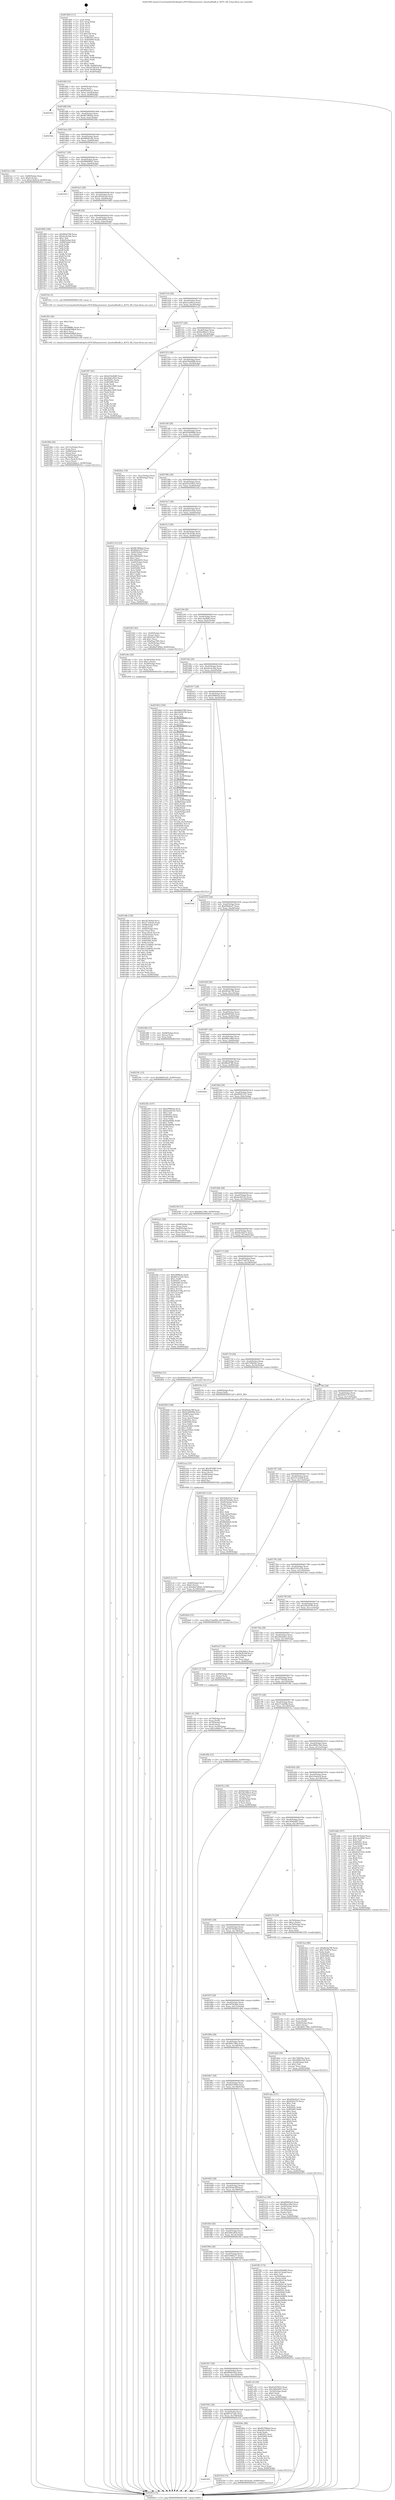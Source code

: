 digraph "0x401400" {
  label = "0x401400 (/mnt/c/Users/mathe/Desktop/tcc/POCII/binaries/extr_linuxfsaffsaffs.h_AFFS_SB_Final-ollvm.out::main(0))"
  labelloc = "t"
  node[shape=record]

  Entry [label="",width=0.3,height=0.3,shape=circle,fillcolor=black,style=filled]
  "0x40146f" [label="{
     0x40146f [32]\l
     | [instrs]\l
     &nbsp;&nbsp;0x40146f \<+6\>: mov -0x90(%rbp),%eax\l
     &nbsp;&nbsp;0x401475 \<+2\>: mov %eax,%ecx\l
     &nbsp;&nbsp;0x401477 \<+6\>: sub $0x820e62a7,%ecx\l
     &nbsp;&nbsp;0x40147d \<+6\>: mov %eax,-0xa4(%rbp)\l
     &nbsp;&nbsp;0x401483 \<+6\>: mov %ecx,-0xa8(%rbp)\l
     &nbsp;&nbsp;0x401489 \<+6\>: je 0000000000402524 \<main+0x1124\>\l
  }"]
  "0x402524" [label="{
     0x402524\l
  }", style=dashed]
  "0x40148f" [label="{
     0x40148f [28]\l
     | [instrs]\l
     &nbsp;&nbsp;0x40148f \<+5\>: jmp 0000000000401494 \<main+0x94\>\l
     &nbsp;&nbsp;0x401494 \<+6\>: mov -0xa4(%rbp),%eax\l
     &nbsp;&nbsp;0x40149a \<+5\>: sub $0x8b788ded,%eax\l
     &nbsp;&nbsp;0x40149f \<+6\>: mov %eax,-0xac(%rbp)\l
     &nbsp;&nbsp;0x4014a5 \<+6\>: je 00000000004025bb \<main+0x11bb\>\l
  }"]
  Exit [label="",width=0.3,height=0.3,shape=circle,fillcolor=black,style=filled,peripheries=2]
  "0x4025bb" [label="{
     0x4025bb\l
  }", style=dashed]
  "0x4014ab" [label="{
     0x4014ab [28]\l
     | [instrs]\l
     &nbsp;&nbsp;0x4014ab \<+5\>: jmp 00000000004014b0 \<main+0xb0\>\l
     &nbsp;&nbsp;0x4014b0 \<+6\>: mov -0xa4(%rbp),%eax\l
     &nbsp;&nbsp;0x4014b6 \<+5\>: sub $0x96045c82,%eax\l
     &nbsp;&nbsp;0x4014bb \<+6\>: mov %eax,-0xb0(%rbp)\l
     &nbsp;&nbsp;0x4014c1 \<+6\>: je 00000000004023ce \<main+0xfce\>\l
  }"]
  "0x40239c" [label="{
     0x40239c [15]\l
     | [instrs]\l
     &nbsp;&nbsp;0x40239c \<+10\>: movl $0x96045c82,-0x90(%rbp)\l
     &nbsp;&nbsp;0x4023a6 \<+5\>: jmp 000000000040261e \<main+0x121e\>\l
  }"]
  "0x4023ce" [label="{
     0x4023ce [28]\l
     | [instrs]\l
     &nbsp;&nbsp;0x4023ce \<+7\>: mov -0x88(%rbp),%rax\l
     &nbsp;&nbsp;0x4023d5 \<+6\>: movl $0x0,(%rax)\l
     &nbsp;&nbsp;0x4023db \<+10\>: movl $0x2c9a9a3f,-0x90(%rbp)\l
     &nbsp;&nbsp;0x4023e5 \<+5\>: jmp 000000000040261e \<main+0x121e\>\l
  }"]
  "0x4014c7" [label="{
     0x4014c7 [28]\l
     | [instrs]\l
     &nbsp;&nbsp;0x4014c7 \<+5\>: jmp 00000000004014cc \<main+0xcc\>\l
     &nbsp;&nbsp;0x4014cc \<+6\>: mov -0xa4(%rbp),%eax\l
     &nbsp;&nbsp;0x4014d2 \<+5\>: sub $0x98668b07,%eax\l
     &nbsp;&nbsp;0x4014d7 \<+6\>: mov %eax,-0xb4(%rbp)\l
     &nbsp;&nbsp;0x4014dd \<+6\>: je 0000000000402503 \<main+0x1103\>\l
  }"]
  "0x40195f" [label="{
     0x40195f\l
  }", style=dashed]
  "0x402503" [label="{
     0x402503\l
  }", style=dashed]
  "0x4014e3" [label="{
     0x4014e3 [28]\l
     | [instrs]\l
     &nbsp;&nbsp;0x4014e3 \<+5\>: jmp 00000000004014e8 \<main+0xe8\>\l
     &nbsp;&nbsp;0x4014e8 \<+6\>: mov -0xa4(%rbp),%eax\l
     &nbsp;&nbsp;0x4014ee \<+5\>: sub $0xa67b63e6,%eax\l
     &nbsp;&nbsp;0x4014f3 \<+6\>: mov %eax,-0xb8(%rbp)\l
     &nbsp;&nbsp;0x4014f9 \<+6\>: je 0000000000401969 \<main+0x569\>\l
  }"]
  "0x402354" [label="{
     0x402354 [15]\l
     | [instrs]\l
     &nbsp;&nbsp;0x402354 \<+10\>: movl $0xc5b5434a,-0x90(%rbp)\l
     &nbsp;&nbsp;0x40235e \<+5\>: jmp 000000000040261e \<main+0x121e\>\l
  }"]
  "0x401969" [label="{
     0x401969 [106]\l
     | [instrs]\l
     &nbsp;&nbsp;0x401969 \<+5\>: mov $0xf8fa9788,%eax\l
     &nbsp;&nbsp;0x40196e \<+5\>: mov $0xdecfe3bb,%ecx\l
     &nbsp;&nbsp;0x401973 \<+2\>: mov $0x1,%dl\l
     &nbsp;&nbsp;0x401975 \<+7\>: mov -0x8a(%rbp),%sil\l
     &nbsp;&nbsp;0x40197c \<+7\>: mov -0x89(%rbp),%dil\l
     &nbsp;&nbsp;0x401983 \<+3\>: mov %sil,%r8b\l
     &nbsp;&nbsp;0x401986 \<+4\>: xor $0xff,%r8b\l
     &nbsp;&nbsp;0x40198a \<+3\>: mov %dil,%r9b\l
     &nbsp;&nbsp;0x40198d \<+4\>: xor $0xff,%r9b\l
     &nbsp;&nbsp;0x401991 \<+3\>: xor $0x1,%dl\l
     &nbsp;&nbsp;0x401994 \<+3\>: mov %r8b,%r10b\l
     &nbsp;&nbsp;0x401997 \<+4\>: and $0xff,%r10b\l
     &nbsp;&nbsp;0x40199b \<+3\>: and %dl,%sil\l
     &nbsp;&nbsp;0x40199e \<+3\>: mov %r9b,%r11b\l
     &nbsp;&nbsp;0x4019a1 \<+4\>: and $0xff,%r11b\l
     &nbsp;&nbsp;0x4019a5 \<+3\>: and %dl,%dil\l
     &nbsp;&nbsp;0x4019a8 \<+3\>: or %sil,%r10b\l
     &nbsp;&nbsp;0x4019ab \<+3\>: or %dil,%r11b\l
     &nbsp;&nbsp;0x4019ae \<+3\>: xor %r11b,%r10b\l
     &nbsp;&nbsp;0x4019b1 \<+3\>: or %r9b,%r8b\l
     &nbsp;&nbsp;0x4019b4 \<+4\>: xor $0xff,%r8b\l
     &nbsp;&nbsp;0x4019b8 \<+3\>: or $0x1,%dl\l
     &nbsp;&nbsp;0x4019bb \<+3\>: and %dl,%r8b\l
     &nbsp;&nbsp;0x4019be \<+3\>: or %r8b,%r10b\l
     &nbsp;&nbsp;0x4019c1 \<+4\>: test $0x1,%r10b\l
     &nbsp;&nbsp;0x4019c5 \<+3\>: cmovne %ecx,%eax\l
     &nbsp;&nbsp;0x4019c8 \<+6\>: mov %eax,-0x90(%rbp)\l
     &nbsp;&nbsp;0x4019ce \<+5\>: jmp 000000000040261e \<main+0x121e\>\l
  }"]
  "0x4014ff" [label="{
     0x4014ff [28]\l
     | [instrs]\l
     &nbsp;&nbsp;0x4014ff \<+5\>: jmp 0000000000401504 \<main+0x104\>\l
     &nbsp;&nbsp;0x401504 \<+6\>: mov -0xa4(%rbp),%eax\l
     &nbsp;&nbsp;0x40150a \<+5\>: sub $0xa9e3081d,%eax\l
     &nbsp;&nbsp;0x40150f \<+6\>: mov %eax,-0xbc(%rbp)\l
     &nbsp;&nbsp;0x401515 \<+6\>: je 0000000000401f3e \<main+0xb3e\>\l
  }"]
  "0x40261e" [label="{
     0x40261e [5]\l
     | [instrs]\l
     &nbsp;&nbsp;0x40261e \<+5\>: jmp 000000000040146f \<main+0x6f\>\l
  }"]
  "0x401400" [label="{
     0x401400 [111]\l
     | [instrs]\l
     &nbsp;&nbsp;0x401400 \<+1\>: push %rbp\l
     &nbsp;&nbsp;0x401401 \<+3\>: mov %rsp,%rbp\l
     &nbsp;&nbsp;0x401404 \<+2\>: push %r15\l
     &nbsp;&nbsp;0x401406 \<+2\>: push %r14\l
     &nbsp;&nbsp;0x401408 \<+2\>: push %r13\l
     &nbsp;&nbsp;0x40140a \<+2\>: push %r12\l
     &nbsp;&nbsp;0x40140c \<+1\>: push %rbx\l
     &nbsp;&nbsp;0x40140d \<+7\>: sub $0x158,%rsp\l
     &nbsp;&nbsp;0x401414 \<+2\>: xor %eax,%eax\l
     &nbsp;&nbsp;0x401416 \<+7\>: mov 0x40505c,%ecx\l
     &nbsp;&nbsp;0x40141d \<+7\>: mov 0x405060,%edx\l
     &nbsp;&nbsp;0x401424 \<+3\>: sub $0x1,%eax\l
     &nbsp;&nbsp;0x401427 \<+3\>: mov %ecx,%r8d\l
     &nbsp;&nbsp;0x40142a \<+3\>: add %eax,%r8d\l
     &nbsp;&nbsp;0x40142d \<+4\>: imul %r8d,%ecx\l
     &nbsp;&nbsp;0x401431 \<+3\>: and $0x1,%ecx\l
     &nbsp;&nbsp;0x401434 \<+3\>: cmp $0x0,%ecx\l
     &nbsp;&nbsp;0x401437 \<+4\>: sete %r9b\l
     &nbsp;&nbsp;0x40143b \<+4\>: and $0x1,%r9b\l
     &nbsp;&nbsp;0x40143f \<+7\>: mov %r9b,-0x8a(%rbp)\l
     &nbsp;&nbsp;0x401446 \<+3\>: cmp $0xa,%edx\l
     &nbsp;&nbsp;0x401449 \<+4\>: setl %r9b\l
     &nbsp;&nbsp;0x40144d \<+4\>: and $0x1,%r9b\l
     &nbsp;&nbsp;0x401451 \<+7\>: mov %r9b,-0x89(%rbp)\l
     &nbsp;&nbsp;0x401458 \<+10\>: movl $0xa67b63e6,-0x90(%rbp)\l
     &nbsp;&nbsp;0x401462 \<+6\>: mov %edi,-0x94(%rbp)\l
     &nbsp;&nbsp;0x401468 \<+7\>: mov %rsi,-0xa0(%rbp)\l
  }"]
  "0x4022bb" [label="{
     0x4022bb [153]\l
     | [instrs]\l
     &nbsp;&nbsp;0x4022bb \<+5\>: mov $0xef9f0beb,%edx\l
     &nbsp;&nbsp;0x4022c0 \<+5\>: mov $0x66147ad5,%esi\l
     &nbsp;&nbsp;0x4022c5 \<+3\>: mov $0x1,%r8b\l
     &nbsp;&nbsp;0x4022c8 \<+8\>: mov 0x40505c,%r9d\l
     &nbsp;&nbsp;0x4022d0 \<+8\>: mov 0x405060,%r10d\l
     &nbsp;&nbsp;0x4022d8 \<+3\>: mov %r9d,%r11d\l
     &nbsp;&nbsp;0x4022db \<+7\>: sub $0x6a63728a,%r11d\l
     &nbsp;&nbsp;0x4022e2 \<+4\>: sub $0x1,%r11d\l
     &nbsp;&nbsp;0x4022e6 \<+7\>: add $0x6a63728a,%r11d\l
     &nbsp;&nbsp;0x4022ed \<+4\>: imul %r11d,%r9d\l
     &nbsp;&nbsp;0x4022f1 \<+4\>: and $0x1,%r9d\l
     &nbsp;&nbsp;0x4022f5 \<+4\>: cmp $0x0,%r9d\l
     &nbsp;&nbsp;0x4022f9 \<+3\>: sete %bl\l
     &nbsp;&nbsp;0x4022fc \<+4\>: cmp $0xa,%r10d\l
     &nbsp;&nbsp;0x402300 \<+4\>: setl %r14b\l
     &nbsp;&nbsp;0x402304 \<+3\>: mov %bl,%r15b\l
     &nbsp;&nbsp;0x402307 \<+4\>: xor $0xff,%r15b\l
     &nbsp;&nbsp;0x40230b \<+3\>: mov %r14b,%r12b\l
     &nbsp;&nbsp;0x40230e \<+4\>: xor $0xff,%r12b\l
     &nbsp;&nbsp;0x402312 \<+4\>: xor $0x1,%r8b\l
     &nbsp;&nbsp;0x402316 \<+3\>: mov %r15b,%r13b\l
     &nbsp;&nbsp;0x402319 \<+4\>: and $0xff,%r13b\l
     &nbsp;&nbsp;0x40231d \<+3\>: and %r8b,%bl\l
     &nbsp;&nbsp;0x402320 \<+3\>: mov %r12b,%al\l
     &nbsp;&nbsp;0x402323 \<+2\>: and $0xff,%al\l
     &nbsp;&nbsp;0x402325 \<+3\>: and %r8b,%r14b\l
     &nbsp;&nbsp;0x402328 \<+3\>: or %bl,%r13b\l
     &nbsp;&nbsp;0x40232b \<+3\>: or %r14b,%al\l
     &nbsp;&nbsp;0x40232e \<+3\>: xor %al,%r13b\l
     &nbsp;&nbsp;0x402331 \<+3\>: or %r12b,%r15b\l
     &nbsp;&nbsp;0x402334 \<+4\>: xor $0xff,%r15b\l
     &nbsp;&nbsp;0x402338 \<+4\>: or $0x1,%r8b\l
     &nbsp;&nbsp;0x40233c \<+3\>: and %r8b,%r15b\l
     &nbsp;&nbsp;0x40233f \<+3\>: or %r15b,%r13b\l
     &nbsp;&nbsp;0x402342 \<+4\>: test $0x1,%r13b\l
     &nbsp;&nbsp;0x402346 \<+3\>: cmovne %esi,%edx\l
     &nbsp;&nbsp;0x402349 \<+6\>: mov %edx,-0x90(%rbp)\l
     &nbsp;&nbsp;0x40234f \<+5\>: jmp 000000000040261e \<main+0x121e\>\l
  }"]
  "0x401f3e" [label="{
     0x401f3e [5]\l
     | [instrs]\l
     &nbsp;&nbsp;0x401f3e \<+5\>: call 0000000000401160 \<next_i\>\l
     | [calls]\l
     &nbsp;&nbsp;0x401160 \{1\} (/mnt/c/Users/mathe/Desktop/tcc/POCII/binaries/extr_linuxfsaffsaffs.h_AFFS_SB_Final-ollvm.out::next_i)\l
  }"]
  "0x40151b" [label="{
     0x40151b [28]\l
     | [instrs]\l
     &nbsp;&nbsp;0x40151b \<+5\>: jmp 0000000000401520 \<main+0x120\>\l
     &nbsp;&nbsp;0x401520 \<+6\>: mov -0xa4(%rbp),%eax\l
     &nbsp;&nbsp;0x401526 \<+5\>: sub $0xacac8bca,%eax\l
     &nbsp;&nbsp;0x40152b \<+6\>: mov %eax,-0xc0(%rbp)\l
     &nbsp;&nbsp;0x401531 \<+6\>: je 0000000000401c22 \<main+0x822\>\l
  }"]
  "0x4021cb" [label="{
     0x4021cb [31]\l
     | [instrs]\l
     &nbsp;&nbsp;0x4021cb \<+4\>: mov -0x40(%rbp),%rcx\l
     &nbsp;&nbsp;0x4021cf \<+6\>: movl $0x0,(%rcx)\l
     &nbsp;&nbsp;0x4021d5 \<+10\>: movl $0x4bd7d04d,-0x90(%rbp)\l
     &nbsp;&nbsp;0x4021df \<+6\>: mov %eax,-0x160(%rbp)\l
     &nbsp;&nbsp;0x4021e5 \<+5\>: jmp 000000000040261e \<main+0x121e\>\l
  }"]
  "0x401c22" [label="{
     0x401c22\l
  }", style=dashed]
  "0x401537" [label="{
     0x401537 [28]\l
     | [instrs]\l
     &nbsp;&nbsp;0x401537 \<+5\>: jmp 000000000040153c \<main+0x13c\>\l
     &nbsp;&nbsp;0x40153c \<+6\>: mov -0xa4(%rbp),%eax\l
     &nbsp;&nbsp;0x401542 \<+5\>: sub $0xb2dfdac1,%eax\l
     &nbsp;&nbsp;0x401547 \<+6\>: mov %eax,-0xc4(%rbp)\l
     &nbsp;&nbsp;0x40154d \<+6\>: je 0000000000401f97 \<main+0xb97\>\l
  }"]
  "0x4021aa" [label="{
     0x4021aa [33]\l
     | [instrs]\l
     &nbsp;&nbsp;0x4021aa \<+10\>: movabs $0x4030b6,%rdi\l
     &nbsp;&nbsp;0x4021b4 \<+4\>: mov -0x48(%rbp),%rcx\l
     &nbsp;&nbsp;0x4021b8 \<+3\>: mov %rax,(%rcx)\l
     &nbsp;&nbsp;0x4021bb \<+4\>: mov -0x48(%rbp),%rax\l
     &nbsp;&nbsp;0x4021bf \<+3\>: mov (%rax),%rax\l
     &nbsp;&nbsp;0x4021c2 \<+2\>: mov (%rax),%esi\l
     &nbsp;&nbsp;0x4021c4 \<+2\>: mov $0x0,%al\l
     &nbsp;&nbsp;0x4021c6 \<+5\>: call 0000000000401040 \<printf@plt\>\l
     | [calls]\l
     &nbsp;&nbsp;0x401040 \{1\} (unknown)\l
  }"]
  "0x401f97" [label="{
     0x401f97 [91]\l
     | [instrs]\l
     &nbsp;&nbsp;0x401f97 \<+5\>: mov $0xb35b4489,%eax\l
     &nbsp;&nbsp;0x401f9c \<+5\>: mov $0x5b8ce854,%ecx\l
     &nbsp;&nbsp;0x401fa1 \<+7\>: mov 0x40505c,%edx\l
     &nbsp;&nbsp;0x401fa8 \<+7\>: mov 0x405060,%esi\l
     &nbsp;&nbsp;0x401faf \<+2\>: mov %edx,%edi\l
     &nbsp;&nbsp;0x401fb1 \<+6\>: add $0xa8ae1960,%edi\l
     &nbsp;&nbsp;0x401fb7 \<+3\>: sub $0x1,%edi\l
     &nbsp;&nbsp;0x401fba \<+6\>: sub $0xa8ae1960,%edi\l
     &nbsp;&nbsp;0x401fc0 \<+3\>: imul %edi,%edx\l
     &nbsp;&nbsp;0x401fc3 \<+3\>: and $0x1,%edx\l
     &nbsp;&nbsp;0x401fc6 \<+3\>: cmp $0x0,%edx\l
     &nbsp;&nbsp;0x401fc9 \<+4\>: sete %r8b\l
     &nbsp;&nbsp;0x401fcd \<+3\>: cmp $0xa,%esi\l
     &nbsp;&nbsp;0x401fd0 \<+4\>: setl %r9b\l
     &nbsp;&nbsp;0x401fd4 \<+3\>: mov %r8b,%r10b\l
     &nbsp;&nbsp;0x401fd7 \<+3\>: and %r9b,%r10b\l
     &nbsp;&nbsp;0x401fda \<+3\>: xor %r9b,%r8b\l
     &nbsp;&nbsp;0x401fdd \<+3\>: or %r8b,%r10b\l
     &nbsp;&nbsp;0x401fe0 \<+4\>: test $0x1,%r10b\l
     &nbsp;&nbsp;0x401fe4 \<+3\>: cmovne %ecx,%eax\l
     &nbsp;&nbsp;0x401fe7 \<+6\>: mov %eax,-0x90(%rbp)\l
     &nbsp;&nbsp;0x401fed \<+5\>: jmp 000000000040261e \<main+0x121e\>\l
  }"]
  "0x401553" [label="{
     0x401553 [28]\l
     | [instrs]\l
     &nbsp;&nbsp;0x401553 \<+5\>: jmp 0000000000401558 \<main+0x158\>\l
     &nbsp;&nbsp;0x401558 \<+6\>: mov -0xa4(%rbp),%eax\l
     &nbsp;&nbsp;0x40155e \<+5\>: sub $0xb35b4489,%eax\l
     &nbsp;&nbsp;0x401563 \<+6\>: mov %eax,-0xc8(%rbp)\l
     &nbsp;&nbsp;0x401569 \<+6\>: je 0000000000402591 \<main+0x1191\>\l
  }"]
  "0x401943" [label="{
     0x401943 [28]\l
     | [instrs]\l
     &nbsp;&nbsp;0x401943 \<+5\>: jmp 0000000000401948 \<main+0x548\>\l
     &nbsp;&nbsp;0x401948 \<+6\>: mov -0xa4(%rbp),%eax\l
     &nbsp;&nbsp;0x40194e \<+5\>: sub $0x66147ad5,%eax\l
     &nbsp;&nbsp;0x401953 \<+6\>: mov %eax,-0x158(%rbp)\l
     &nbsp;&nbsp;0x401959 \<+6\>: je 0000000000402354 \<main+0xf54\>\l
  }"]
  "0x402591" [label="{
     0x402591\l
  }", style=dashed]
  "0x40156f" [label="{
     0x40156f [28]\l
     | [instrs]\l
     &nbsp;&nbsp;0x40156f \<+5\>: jmp 0000000000401574 \<main+0x174\>\l
     &nbsp;&nbsp;0x401574 \<+6\>: mov -0xa4(%rbp),%eax\l
     &nbsp;&nbsp;0x40157a \<+5\>: sub $0xb540998d,%eax\l
     &nbsp;&nbsp;0x40157f \<+6\>: mov %eax,-0xcc(%rbp)\l
     &nbsp;&nbsp;0x401585 \<+6\>: je 00000000004024ac \<main+0x10ac\>\l
  }"]
  "0x4020be" [label="{
     0x4020be [86]\l
     | [instrs]\l
     &nbsp;&nbsp;0x4020be \<+5\>: mov $0x8b788ded,%eax\l
     &nbsp;&nbsp;0x4020c3 \<+5\>: mov $0xbd5cc02b,%ecx\l
     &nbsp;&nbsp;0x4020c8 \<+2\>: xor %edx,%edx\l
     &nbsp;&nbsp;0x4020ca \<+7\>: mov 0x40505c,%esi\l
     &nbsp;&nbsp;0x4020d1 \<+7\>: mov 0x405060,%edi\l
     &nbsp;&nbsp;0x4020d8 \<+3\>: sub $0x1,%edx\l
     &nbsp;&nbsp;0x4020db \<+3\>: mov %esi,%r8d\l
     &nbsp;&nbsp;0x4020de \<+3\>: add %edx,%r8d\l
     &nbsp;&nbsp;0x4020e1 \<+4\>: imul %r8d,%esi\l
     &nbsp;&nbsp;0x4020e5 \<+3\>: and $0x1,%esi\l
     &nbsp;&nbsp;0x4020e8 \<+3\>: cmp $0x0,%esi\l
     &nbsp;&nbsp;0x4020eb \<+4\>: sete %r9b\l
     &nbsp;&nbsp;0x4020ef \<+3\>: cmp $0xa,%edi\l
     &nbsp;&nbsp;0x4020f2 \<+4\>: setl %r10b\l
     &nbsp;&nbsp;0x4020f6 \<+3\>: mov %r9b,%r11b\l
     &nbsp;&nbsp;0x4020f9 \<+3\>: and %r10b,%r11b\l
     &nbsp;&nbsp;0x4020fc \<+3\>: xor %r10b,%r9b\l
     &nbsp;&nbsp;0x4020ff \<+3\>: or %r9b,%r11b\l
     &nbsp;&nbsp;0x402102 \<+4\>: test $0x1,%r11b\l
     &nbsp;&nbsp;0x402106 \<+3\>: cmovne %ecx,%eax\l
     &nbsp;&nbsp;0x402109 \<+6\>: mov %eax,-0x90(%rbp)\l
     &nbsp;&nbsp;0x40210f \<+5\>: jmp 000000000040261e \<main+0x121e\>\l
  }"]
  "0x4024ac" [label="{
     0x4024ac [18]\l
     | [instrs]\l
     &nbsp;&nbsp;0x4024ac \<+3\>: mov -0x2c(%rbp),%eax\l
     &nbsp;&nbsp;0x4024af \<+4\>: lea -0x28(%rbp),%rsp\l
     &nbsp;&nbsp;0x4024b3 \<+1\>: pop %rbx\l
     &nbsp;&nbsp;0x4024b4 \<+2\>: pop %r12\l
     &nbsp;&nbsp;0x4024b6 \<+2\>: pop %r13\l
     &nbsp;&nbsp;0x4024b8 \<+2\>: pop %r14\l
     &nbsp;&nbsp;0x4024ba \<+2\>: pop %r15\l
     &nbsp;&nbsp;0x4024bc \<+1\>: pop %rbp\l
     &nbsp;&nbsp;0x4024bd \<+1\>: ret\l
  }"]
  "0x40158b" [label="{
     0x40158b [28]\l
     | [instrs]\l
     &nbsp;&nbsp;0x40158b \<+5\>: jmp 0000000000401590 \<main+0x190\>\l
     &nbsp;&nbsp;0x401590 \<+6\>: mov -0xa4(%rbp),%eax\l
     &nbsp;&nbsp;0x401596 \<+5\>: sub $0xb5d35833,%eax\l
     &nbsp;&nbsp;0x40159b \<+6\>: mov %eax,-0xd0(%rbp)\l
     &nbsp;&nbsp;0x4015a1 \<+6\>: je 00000000004023ab \<main+0xfab\>\l
  }"]
  "0x401f6b" [label="{
     0x401f6b [44]\l
     | [instrs]\l
     &nbsp;&nbsp;0x401f6b \<+6\>: mov -0x15c(%rbp),%ecx\l
     &nbsp;&nbsp;0x401f71 \<+3\>: imul %eax,%ecx\l
     &nbsp;&nbsp;0x401f74 \<+4\>: mov -0x68(%rbp),%rsi\l
     &nbsp;&nbsp;0x401f78 \<+3\>: mov (%rsi),%rsi\l
     &nbsp;&nbsp;0x401f7b \<+4\>: mov -0x60(%rbp),%rdi\l
     &nbsp;&nbsp;0x401f7f \<+3\>: movslq (%rdi),%rdi\l
     &nbsp;&nbsp;0x401f82 \<+4\>: mov (%rsi,%rdi,8),%rsi\l
     &nbsp;&nbsp;0x401f86 \<+2\>: mov %ecx,(%rsi)\l
     &nbsp;&nbsp;0x401f88 \<+10\>: movl $0xb2dfdac1,-0x90(%rbp)\l
     &nbsp;&nbsp;0x401f92 \<+5\>: jmp 000000000040261e \<main+0x121e\>\l
  }"]
  "0x4023ab" [label="{
     0x4023ab\l
  }", style=dashed]
  "0x4015a7" [label="{
     0x4015a7 [28]\l
     | [instrs]\l
     &nbsp;&nbsp;0x4015a7 \<+5\>: jmp 00000000004015ac \<main+0x1ac\>\l
     &nbsp;&nbsp;0x4015ac \<+6\>: mov -0xa4(%rbp),%eax\l
     &nbsp;&nbsp;0x4015b2 \<+5\>: sub $0xbd5cc02b,%eax\l
     &nbsp;&nbsp;0x4015b7 \<+6\>: mov %eax,-0xd4(%rbp)\l
     &nbsp;&nbsp;0x4015bd \<+6\>: je 0000000000402114 \<main+0xd14\>\l
  }"]
  "0x401f43" [label="{
     0x401f43 [40]\l
     | [instrs]\l
     &nbsp;&nbsp;0x401f43 \<+5\>: mov $0x2,%ecx\l
     &nbsp;&nbsp;0x401f48 \<+1\>: cltd\l
     &nbsp;&nbsp;0x401f49 \<+2\>: idiv %ecx\l
     &nbsp;&nbsp;0x401f4b \<+6\>: imul $0xfffffffe,%edx,%ecx\l
     &nbsp;&nbsp;0x401f51 \<+6\>: sub $0x6d458fb8,%ecx\l
     &nbsp;&nbsp;0x401f57 \<+3\>: add $0x1,%ecx\l
     &nbsp;&nbsp;0x401f5a \<+6\>: add $0x6d458fb8,%ecx\l
     &nbsp;&nbsp;0x401f60 \<+6\>: mov %ecx,-0x15c(%rbp)\l
     &nbsp;&nbsp;0x401f66 \<+5\>: call 0000000000401160 \<next_i\>\l
     | [calls]\l
     &nbsp;&nbsp;0x401160 \{1\} (/mnt/c/Users/mathe/Desktop/tcc/POCII/binaries/extr_linuxfsaffsaffs.h_AFFS_SB_Final-ollvm.out::next_i)\l
  }"]
  "0x402114" [label="{
     0x402114 [123]\l
     | [instrs]\l
     &nbsp;&nbsp;0x402114 \<+5\>: mov $0x8b788ded,%eax\l
     &nbsp;&nbsp;0x402119 \<+5\>: mov $0xf9442197,%ecx\l
     &nbsp;&nbsp;0x40211e \<+4\>: mov -0x60(%rbp),%rdx\l
     &nbsp;&nbsp;0x402122 \<+2\>: mov (%rdx),%esi\l
     &nbsp;&nbsp;0x402124 \<+6\>: add $0x399d4493,%esi\l
     &nbsp;&nbsp;0x40212a \<+3\>: add $0x1,%esi\l
     &nbsp;&nbsp;0x40212d \<+6\>: sub $0x399d4493,%esi\l
     &nbsp;&nbsp;0x402133 \<+4\>: mov -0x60(%rbp),%rdx\l
     &nbsp;&nbsp;0x402137 \<+2\>: mov %esi,(%rdx)\l
     &nbsp;&nbsp;0x402139 \<+7\>: mov 0x40505c,%esi\l
     &nbsp;&nbsp;0x402140 \<+7\>: mov 0x405060,%edi\l
     &nbsp;&nbsp;0x402147 \<+3\>: mov %esi,%r8d\l
     &nbsp;&nbsp;0x40214a \<+7\>: sub $0xab7ffa9,%r8d\l
     &nbsp;&nbsp;0x402151 \<+4\>: sub $0x1,%r8d\l
     &nbsp;&nbsp;0x402155 \<+7\>: add $0xab7ffa9,%r8d\l
     &nbsp;&nbsp;0x40215c \<+4\>: imul %r8d,%esi\l
     &nbsp;&nbsp;0x402160 \<+3\>: and $0x1,%esi\l
     &nbsp;&nbsp;0x402163 \<+3\>: cmp $0x0,%esi\l
     &nbsp;&nbsp;0x402166 \<+4\>: sete %r9b\l
     &nbsp;&nbsp;0x40216a \<+3\>: cmp $0xa,%edi\l
     &nbsp;&nbsp;0x40216d \<+4\>: setl %r10b\l
     &nbsp;&nbsp;0x402171 \<+3\>: mov %r9b,%r11b\l
     &nbsp;&nbsp;0x402174 \<+3\>: and %r10b,%r11b\l
     &nbsp;&nbsp;0x402177 \<+3\>: xor %r10b,%r9b\l
     &nbsp;&nbsp;0x40217a \<+3\>: or %r9b,%r11b\l
     &nbsp;&nbsp;0x40217d \<+4\>: test $0x1,%r11b\l
     &nbsp;&nbsp;0x402181 \<+3\>: cmovne %ecx,%eax\l
     &nbsp;&nbsp;0x402184 \<+6\>: mov %eax,-0x90(%rbp)\l
     &nbsp;&nbsp;0x40218a \<+5\>: jmp 000000000040261e \<main+0x121e\>\l
  }"]
  "0x4015c3" [label="{
     0x4015c3 [28]\l
     | [instrs]\l
     &nbsp;&nbsp;0x4015c3 \<+5\>: jmp 00000000004015c8 \<main+0x1c8\>\l
     &nbsp;&nbsp;0x4015c8 \<+6\>: mov -0xa4(%rbp),%eax\l
     &nbsp;&nbsp;0x4015ce \<+5\>: sub $0xc5b5434a,%eax\l
     &nbsp;&nbsp;0x4015d3 \<+6\>: mov %eax,-0xd8(%rbp)\l
     &nbsp;&nbsp;0x4015d9 \<+6\>: je 0000000000402363 \<main+0xf63\>\l
  }"]
  "0x401e8b" [label="{
     0x401e8b [128]\l
     | [instrs]\l
     &nbsp;&nbsp;0x401e8b \<+5\>: mov $0x3b79e9ef,%ecx\l
     &nbsp;&nbsp;0x401e90 \<+5\>: mov $0x277642fd,%edx\l
     &nbsp;&nbsp;0x401e95 \<+4\>: mov -0x68(%rbp),%rdi\l
     &nbsp;&nbsp;0x401e99 \<+3\>: mov (%rdi),%rdi\l
     &nbsp;&nbsp;0x401e9c \<+4\>: mov -0x60(%rbp),%rsi\l
     &nbsp;&nbsp;0x401ea0 \<+3\>: movslq (%rsi),%rsi\l
     &nbsp;&nbsp;0x401ea3 \<+4\>: mov %rax,(%rdi,%rsi,8)\l
     &nbsp;&nbsp;0x401ea7 \<+4\>: mov -0x50(%rbp),%rax\l
     &nbsp;&nbsp;0x401eab \<+6\>: movl $0x0,(%rax)\l
     &nbsp;&nbsp;0x401eb1 \<+8\>: mov 0x40505c,%r8d\l
     &nbsp;&nbsp;0x401eb9 \<+8\>: mov 0x405060,%r9d\l
     &nbsp;&nbsp;0x401ec1 \<+3\>: mov %r8d,%r10d\l
     &nbsp;&nbsp;0x401ec4 \<+7\>: add $0xc51d4642,%r10d\l
     &nbsp;&nbsp;0x401ecb \<+4\>: sub $0x1,%r10d\l
     &nbsp;&nbsp;0x401ecf \<+7\>: sub $0xc51d4642,%r10d\l
     &nbsp;&nbsp;0x401ed6 \<+4\>: imul %r10d,%r8d\l
     &nbsp;&nbsp;0x401eda \<+4\>: and $0x1,%r8d\l
     &nbsp;&nbsp;0x401ede \<+4\>: cmp $0x0,%r8d\l
     &nbsp;&nbsp;0x401ee2 \<+4\>: sete %r11b\l
     &nbsp;&nbsp;0x401ee6 \<+4\>: cmp $0xa,%r9d\l
     &nbsp;&nbsp;0x401eea \<+3\>: setl %bl\l
     &nbsp;&nbsp;0x401eed \<+3\>: mov %r11b,%r14b\l
     &nbsp;&nbsp;0x401ef0 \<+3\>: and %bl,%r14b\l
     &nbsp;&nbsp;0x401ef3 \<+3\>: xor %bl,%r11b\l
     &nbsp;&nbsp;0x401ef6 \<+3\>: or %r11b,%r14b\l
     &nbsp;&nbsp;0x401ef9 \<+4\>: test $0x1,%r14b\l
     &nbsp;&nbsp;0x401efd \<+3\>: cmovne %edx,%ecx\l
     &nbsp;&nbsp;0x401f00 \<+6\>: mov %ecx,-0x90(%rbp)\l
     &nbsp;&nbsp;0x401f06 \<+5\>: jmp 000000000040261e \<main+0x121e\>\l
  }"]
  "0x402363" [label="{
     0x402363 [42]\l
     | [instrs]\l
     &nbsp;&nbsp;0x402363 \<+4\>: mov -0x40(%rbp),%rax\l
     &nbsp;&nbsp;0x402367 \<+2\>: mov (%rax),%ecx\l
     &nbsp;&nbsp;0x402369 \<+6\>: add $0x65aa7f65,%ecx\l
     &nbsp;&nbsp;0x40236f \<+3\>: add $0x1,%ecx\l
     &nbsp;&nbsp;0x402372 \<+6\>: sub $0x65aa7f65,%ecx\l
     &nbsp;&nbsp;0x402378 \<+4\>: mov -0x40(%rbp),%rax\l
     &nbsp;&nbsp;0x40237c \<+2\>: mov %ecx,(%rax)\l
     &nbsp;&nbsp;0x40237e \<+10\>: movl $0x4bd7d04d,-0x90(%rbp)\l
     &nbsp;&nbsp;0x402388 \<+5\>: jmp 000000000040261e \<main+0x121e\>\l
  }"]
  "0x4015df" [label="{
     0x4015df [28]\l
     | [instrs]\l
     &nbsp;&nbsp;0x4015df \<+5\>: jmp 00000000004015e4 \<main+0x1e4\>\l
     &nbsp;&nbsp;0x4015e4 \<+6\>: mov -0xa4(%rbp),%eax\l
     &nbsp;&nbsp;0x4015ea \<+5\>: sub $0xccbef846,%eax\l
     &nbsp;&nbsp;0x4015ef \<+6\>: mov %eax,-0xdc(%rbp)\l
     &nbsp;&nbsp;0x4015f5 \<+6\>: je 0000000000401e6e \<main+0xa6e\>\l
  }"]
  "0x401c9a" [label="{
     0x401c9a [32]\l
     | [instrs]\l
     &nbsp;&nbsp;0x401c9a \<+4\>: mov -0x68(%rbp),%rdi\l
     &nbsp;&nbsp;0x401c9e \<+3\>: mov %rax,(%rdi)\l
     &nbsp;&nbsp;0x401ca1 \<+4\>: mov -0x60(%rbp),%rax\l
     &nbsp;&nbsp;0x401ca5 \<+6\>: movl $0x0,(%rax)\l
     &nbsp;&nbsp;0x401cab \<+10\>: movl $0x460c766e,-0x90(%rbp)\l
     &nbsp;&nbsp;0x401cb5 \<+5\>: jmp 000000000040261e \<main+0x121e\>\l
  }"]
  "0x401e6e" [label="{
     0x401e6e [29]\l
     | [instrs]\l
     &nbsp;&nbsp;0x401e6e \<+4\>: mov -0x58(%rbp),%rax\l
     &nbsp;&nbsp;0x401e72 \<+6\>: movl $0x1,(%rax)\l
     &nbsp;&nbsp;0x401e78 \<+4\>: mov -0x58(%rbp),%rax\l
     &nbsp;&nbsp;0x401e7c \<+3\>: movslq (%rax),%rax\l
     &nbsp;&nbsp;0x401e7f \<+4\>: shl $0x2,%rax\l
     &nbsp;&nbsp;0x401e83 \<+3\>: mov %rax,%rdi\l
     &nbsp;&nbsp;0x401e86 \<+5\>: call 0000000000401050 \<malloc@plt\>\l
     | [calls]\l
     &nbsp;&nbsp;0x401050 \{1\} (unknown)\l
  }"]
  "0x4015fb" [label="{
     0x4015fb [28]\l
     | [instrs]\l
     &nbsp;&nbsp;0x4015fb \<+5\>: jmp 0000000000401600 \<main+0x200\>\l
     &nbsp;&nbsp;0x401600 \<+6\>: mov -0xa4(%rbp),%eax\l
     &nbsp;&nbsp;0x401606 \<+5\>: sub $0xdecfe3bb,%eax\l
     &nbsp;&nbsp;0x40160b \<+6\>: mov %eax,-0xe0(%rbp)\l
     &nbsp;&nbsp;0x401611 \<+6\>: je 00000000004019d3 \<main+0x5d3\>\l
  }"]
  "0x401927" [label="{
     0x401927 [28]\l
     | [instrs]\l
     &nbsp;&nbsp;0x401927 \<+5\>: jmp 000000000040192c \<main+0x52c\>\l
     &nbsp;&nbsp;0x40192c \<+6\>: mov -0xa4(%rbp),%eax\l
     &nbsp;&nbsp;0x401932 \<+5\>: sub $0x6604101b,%eax\l
     &nbsp;&nbsp;0x401937 \<+6\>: mov %eax,-0x154(%rbp)\l
     &nbsp;&nbsp;0x40193d \<+6\>: je 00000000004020be \<main+0xcbe\>\l
  }"]
  "0x4019d3" [label="{
     0x4019d3 [356]\l
     | [instrs]\l
     &nbsp;&nbsp;0x4019d3 \<+5\>: mov $0xf8fa9788,%eax\l
     &nbsp;&nbsp;0x4019d8 \<+5\>: mov $0x240297f6,%ecx\l
     &nbsp;&nbsp;0x4019dd \<+2\>: mov $0x1,%dl\l
     &nbsp;&nbsp;0x4019df \<+3\>: mov %rsp,%rsi\l
     &nbsp;&nbsp;0x4019e2 \<+4\>: add $0xfffffffffffffff0,%rsi\l
     &nbsp;&nbsp;0x4019e6 \<+3\>: mov %rsi,%rsp\l
     &nbsp;&nbsp;0x4019e9 \<+7\>: mov %rsi,-0x88(%rbp)\l
     &nbsp;&nbsp;0x4019f0 \<+3\>: mov %rsp,%rsi\l
     &nbsp;&nbsp;0x4019f3 \<+4\>: add $0xfffffffffffffff0,%rsi\l
     &nbsp;&nbsp;0x4019f7 \<+3\>: mov %rsi,%rsp\l
     &nbsp;&nbsp;0x4019fa \<+3\>: mov %rsp,%rdi\l
     &nbsp;&nbsp;0x4019fd \<+4\>: add $0xfffffffffffffff0,%rdi\l
     &nbsp;&nbsp;0x401a01 \<+3\>: mov %rdi,%rsp\l
     &nbsp;&nbsp;0x401a04 \<+4\>: mov %rdi,-0x80(%rbp)\l
     &nbsp;&nbsp;0x401a08 \<+3\>: mov %rsp,%rdi\l
     &nbsp;&nbsp;0x401a0b \<+4\>: add $0xfffffffffffffff0,%rdi\l
     &nbsp;&nbsp;0x401a0f \<+3\>: mov %rdi,%rsp\l
     &nbsp;&nbsp;0x401a12 \<+4\>: mov %rdi,-0x78(%rbp)\l
     &nbsp;&nbsp;0x401a16 \<+3\>: mov %rsp,%rdi\l
     &nbsp;&nbsp;0x401a19 \<+4\>: add $0xfffffffffffffff0,%rdi\l
     &nbsp;&nbsp;0x401a1d \<+3\>: mov %rdi,%rsp\l
     &nbsp;&nbsp;0x401a20 \<+4\>: mov %rdi,-0x70(%rbp)\l
     &nbsp;&nbsp;0x401a24 \<+3\>: mov %rsp,%rdi\l
     &nbsp;&nbsp;0x401a27 \<+4\>: add $0xfffffffffffffff0,%rdi\l
     &nbsp;&nbsp;0x401a2b \<+3\>: mov %rdi,%rsp\l
     &nbsp;&nbsp;0x401a2e \<+4\>: mov %rdi,-0x68(%rbp)\l
     &nbsp;&nbsp;0x401a32 \<+3\>: mov %rsp,%rdi\l
     &nbsp;&nbsp;0x401a35 \<+4\>: add $0xfffffffffffffff0,%rdi\l
     &nbsp;&nbsp;0x401a39 \<+3\>: mov %rdi,%rsp\l
     &nbsp;&nbsp;0x401a3c \<+4\>: mov %rdi,-0x60(%rbp)\l
     &nbsp;&nbsp;0x401a40 \<+3\>: mov %rsp,%rdi\l
     &nbsp;&nbsp;0x401a43 \<+4\>: add $0xfffffffffffffff0,%rdi\l
     &nbsp;&nbsp;0x401a47 \<+3\>: mov %rdi,%rsp\l
     &nbsp;&nbsp;0x401a4a \<+4\>: mov %rdi,-0x58(%rbp)\l
     &nbsp;&nbsp;0x401a4e \<+3\>: mov %rsp,%rdi\l
     &nbsp;&nbsp;0x401a51 \<+4\>: add $0xfffffffffffffff0,%rdi\l
     &nbsp;&nbsp;0x401a55 \<+3\>: mov %rdi,%rsp\l
     &nbsp;&nbsp;0x401a58 \<+4\>: mov %rdi,-0x50(%rbp)\l
     &nbsp;&nbsp;0x401a5c \<+3\>: mov %rsp,%rdi\l
     &nbsp;&nbsp;0x401a5f \<+4\>: add $0xfffffffffffffff0,%rdi\l
     &nbsp;&nbsp;0x401a63 \<+3\>: mov %rdi,%rsp\l
     &nbsp;&nbsp;0x401a66 \<+4\>: mov %rdi,-0x48(%rbp)\l
     &nbsp;&nbsp;0x401a6a \<+3\>: mov %rsp,%rdi\l
     &nbsp;&nbsp;0x401a6d \<+4\>: add $0xfffffffffffffff0,%rdi\l
     &nbsp;&nbsp;0x401a71 \<+3\>: mov %rdi,%rsp\l
     &nbsp;&nbsp;0x401a74 \<+4\>: mov %rdi,-0x40(%rbp)\l
     &nbsp;&nbsp;0x401a78 \<+7\>: mov -0x88(%rbp),%rdi\l
     &nbsp;&nbsp;0x401a7f \<+6\>: movl $0x0,(%rdi)\l
     &nbsp;&nbsp;0x401a85 \<+7\>: mov -0x94(%rbp),%r8d\l
     &nbsp;&nbsp;0x401a8c \<+3\>: mov %r8d,(%rsi)\l
     &nbsp;&nbsp;0x401a8f \<+4\>: mov -0x80(%rbp),%rdi\l
     &nbsp;&nbsp;0x401a93 \<+7\>: mov -0xa0(%rbp),%r9\l
     &nbsp;&nbsp;0x401a9a \<+3\>: mov %r9,(%rdi)\l
     &nbsp;&nbsp;0x401a9d \<+3\>: cmpl $0x2,(%rsi)\l
     &nbsp;&nbsp;0x401aa0 \<+4\>: setne %r10b\l
     &nbsp;&nbsp;0x401aa4 \<+4\>: and $0x1,%r10b\l
     &nbsp;&nbsp;0x401aa8 \<+4\>: mov %r10b,-0x35(%rbp)\l
     &nbsp;&nbsp;0x401aac \<+8\>: mov 0x40505c,%r11d\l
     &nbsp;&nbsp;0x401ab4 \<+7\>: mov 0x405060,%ebx\l
     &nbsp;&nbsp;0x401abb \<+3\>: mov %r11d,%r14d\l
     &nbsp;&nbsp;0x401abe \<+7\>: add $0xca45ea95,%r14d\l
     &nbsp;&nbsp;0x401ac5 \<+4\>: sub $0x1,%r14d\l
     &nbsp;&nbsp;0x401ac9 \<+7\>: sub $0xca45ea95,%r14d\l
     &nbsp;&nbsp;0x401ad0 \<+4\>: imul %r14d,%r11d\l
     &nbsp;&nbsp;0x401ad4 \<+4\>: and $0x1,%r11d\l
     &nbsp;&nbsp;0x401ad8 \<+4\>: cmp $0x0,%r11d\l
     &nbsp;&nbsp;0x401adc \<+4\>: sete %r10b\l
     &nbsp;&nbsp;0x401ae0 \<+3\>: cmp $0xa,%ebx\l
     &nbsp;&nbsp;0x401ae3 \<+4\>: setl %r15b\l
     &nbsp;&nbsp;0x401ae7 \<+3\>: mov %r10b,%r12b\l
     &nbsp;&nbsp;0x401aea \<+4\>: xor $0xff,%r12b\l
     &nbsp;&nbsp;0x401aee \<+3\>: mov %r15b,%r13b\l
     &nbsp;&nbsp;0x401af1 \<+4\>: xor $0xff,%r13b\l
     &nbsp;&nbsp;0x401af5 \<+3\>: xor $0x0,%dl\l
     &nbsp;&nbsp;0x401af8 \<+3\>: mov %r12b,%sil\l
     &nbsp;&nbsp;0x401afb \<+4\>: and $0x0,%sil\l
     &nbsp;&nbsp;0x401aff \<+3\>: and %dl,%r10b\l
     &nbsp;&nbsp;0x401b02 \<+3\>: mov %r13b,%dil\l
     &nbsp;&nbsp;0x401b05 \<+4\>: and $0x0,%dil\l
     &nbsp;&nbsp;0x401b09 \<+3\>: and %dl,%r15b\l
     &nbsp;&nbsp;0x401b0c \<+3\>: or %r10b,%sil\l
     &nbsp;&nbsp;0x401b0f \<+3\>: or %r15b,%dil\l
     &nbsp;&nbsp;0x401b12 \<+3\>: xor %dil,%sil\l
     &nbsp;&nbsp;0x401b15 \<+3\>: or %r13b,%r12b\l
     &nbsp;&nbsp;0x401b18 \<+4\>: xor $0xff,%r12b\l
     &nbsp;&nbsp;0x401b1c \<+3\>: or $0x0,%dl\l
     &nbsp;&nbsp;0x401b1f \<+3\>: and %dl,%r12b\l
     &nbsp;&nbsp;0x401b22 \<+3\>: or %r12b,%sil\l
     &nbsp;&nbsp;0x401b25 \<+4\>: test $0x1,%sil\l
     &nbsp;&nbsp;0x401b29 \<+3\>: cmovne %ecx,%eax\l
     &nbsp;&nbsp;0x401b2c \<+6\>: mov %eax,-0x90(%rbp)\l
     &nbsp;&nbsp;0x401b32 \<+5\>: jmp 000000000040261e \<main+0x121e\>\l
  }"]
  "0x401617" [label="{
     0x401617 [28]\l
     | [instrs]\l
     &nbsp;&nbsp;0x401617 \<+5\>: jmp 000000000040161c \<main+0x21c\>\l
     &nbsp;&nbsp;0x40161c \<+6\>: mov -0xa4(%rbp),%eax\l
     &nbsp;&nbsp;0x401622 \<+5\>: sub $0xef9f0beb,%eax\l
     &nbsp;&nbsp;0x401627 \<+6\>: mov %eax,-0xe4(%rbp)\l
     &nbsp;&nbsp;0x40162d \<+6\>: je 00000000004025dd \<main+0x11dd\>\l
  }"]
  "0x401c5f" [label="{
     0x401c5f [30]\l
     | [instrs]\l
     &nbsp;&nbsp;0x401c5f \<+5\>: mov $0xb5d35833,%eax\l
     &nbsp;&nbsp;0x401c64 \<+5\>: mov $0x349eb997,%ecx\l
     &nbsp;&nbsp;0x401c69 \<+3\>: mov -0x34(%rbp),%edx\l
     &nbsp;&nbsp;0x401c6c \<+3\>: cmp $0x0,%edx\l
     &nbsp;&nbsp;0x401c6f \<+3\>: cmove %ecx,%eax\l
     &nbsp;&nbsp;0x401c72 \<+6\>: mov %eax,-0x90(%rbp)\l
     &nbsp;&nbsp;0x401c78 \<+5\>: jmp 000000000040261e \<main+0x121e\>\l
  }"]
  "0x40190b" [label="{
     0x40190b [28]\l
     | [instrs]\l
     &nbsp;&nbsp;0x40190b \<+5\>: jmp 0000000000401910 \<main+0x510\>\l
     &nbsp;&nbsp;0x401910 \<+6\>: mov -0xa4(%rbp),%eax\l
     &nbsp;&nbsp;0x401916 \<+5\>: sub $0x5e966a77,%eax\l
     &nbsp;&nbsp;0x40191b \<+6\>: mov %eax,-0x150(%rbp)\l
     &nbsp;&nbsp;0x401921 \<+6\>: je 0000000000401c5f \<main+0x85f\>\l
  }"]
  "0x4025dd" [label="{
     0x4025dd\l
  }", style=dashed]
  "0x401633" [label="{
     0x401633 [28]\l
     | [instrs]\l
     &nbsp;&nbsp;0x401633 \<+5\>: jmp 0000000000401638 \<main+0x238\>\l
     &nbsp;&nbsp;0x401638 \<+6\>: mov -0xa4(%rbp),%eax\l
     &nbsp;&nbsp;0x40163e \<+5\>: sub $0xf0bbbef7,%eax\l
     &nbsp;&nbsp;0x401643 \<+6\>: mov %eax,-0xe8(%rbp)\l
     &nbsp;&nbsp;0x401649 \<+6\>: je 0000000000401bb0 \<main+0x7b0\>\l
  }"]
  "0x401ff2" [label="{
     0x401ff2 [174]\l
     | [instrs]\l
     &nbsp;&nbsp;0x401ff2 \<+5\>: mov $0xb35b4489,%eax\l
     &nbsp;&nbsp;0x401ff7 \<+5\>: mov $0x1413eb4f,%ecx\l
     &nbsp;&nbsp;0x401ffc \<+2\>: mov $0x1,%dl\l
     &nbsp;&nbsp;0x401ffe \<+4\>: mov -0x50(%rbp),%rsi\l
     &nbsp;&nbsp;0x402002 \<+2\>: mov (%rsi),%edi\l
     &nbsp;&nbsp;0x402004 \<+6\>: add $0x482d13d,%edi\l
     &nbsp;&nbsp;0x40200a \<+3\>: add $0x1,%edi\l
     &nbsp;&nbsp;0x40200d \<+6\>: sub $0x482d13d,%edi\l
     &nbsp;&nbsp;0x402013 \<+4\>: mov -0x50(%rbp),%rsi\l
     &nbsp;&nbsp;0x402017 \<+2\>: mov %edi,(%rsi)\l
     &nbsp;&nbsp;0x402019 \<+7\>: mov 0x40505c,%edi\l
     &nbsp;&nbsp;0x402020 \<+8\>: mov 0x405060,%r8d\l
     &nbsp;&nbsp;0x402028 \<+3\>: mov %edi,%r9d\l
     &nbsp;&nbsp;0x40202b \<+7\>: add $0x8e006f0d,%r9d\l
     &nbsp;&nbsp;0x402032 \<+4\>: sub $0x1,%r9d\l
     &nbsp;&nbsp;0x402036 \<+7\>: sub $0x8e006f0d,%r9d\l
     &nbsp;&nbsp;0x40203d \<+4\>: imul %r9d,%edi\l
     &nbsp;&nbsp;0x402041 \<+3\>: and $0x1,%edi\l
     &nbsp;&nbsp;0x402044 \<+3\>: cmp $0x0,%edi\l
     &nbsp;&nbsp;0x402047 \<+4\>: sete %r10b\l
     &nbsp;&nbsp;0x40204b \<+4\>: cmp $0xa,%r8d\l
     &nbsp;&nbsp;0x40204f \<+4\>: setl %r11b\l
     &nbsp;&nbsp;0x402053 \<+3\>: mov %r10b,%bl\l
     &nbsp;&nbsp;0x402056 \<+3\>: xor $0xff,%bl\l
     &nbsp;&nbsp;0x402059 \<+3\>: mov %r11b,%r14b\l
     &nbsp;&nbsp;0x40205c \<+4\>: xor $0xff,%r14b\l
     &nbsp;&nbsp;0x402060 \<+3\>: xor $0x1,%dl\l
     &nbsp;&nbsp;0x402063 \<+3\>: mov %bl,%r15b\l
     &nbsp;&nbsp;0x402066 \<+4\>: and $0xff,%r15b\l
     &nbsp;&nbsp;0x40206a \<+3\>: and %dl,%r10b\l
     &nbsp;&nbsp;0x40206d \<+3\>: mov %r14b,%r12b\l
     &nbsp;&nbsp;0x402070 \<+4\>: and $0xff,%r12b\l
     &nbsp;&nbsp;0x402074 \<+3\>: and %dl,%r11b\l
     &nbsp;&nbsp;0x402077 \<+3\>: or %r10b,%r15b\l
     &nbsp;&nbsp;0x40207a \<+3\>: or %r11b,%r12b\l
     &nbsp;&nbsp;0x40207d \<+3\>: xor %r12b,%r15b\l
     &nbsp;&nbsp;0x402080 \<+3\>: or %r14b,%bl\l
     &nbsp;&nbsp;0x402083 \<+3\>: xor $0xff,%bl\l
     &nbsp;&nbsp;0x402086 \<+3\>: or $0x1,%dl\l
     &nbsp;&nbsp;0x402089 \<+2\>: and %dl,%bl\l
     &nbsp;&nbsp;0x40208b \<+3\>: or %bl,%r15b\l
     &nbsp;&nbsp;0x40208e \<+4\>: test $0x1,%r15b\l
     &nbsp;&nbsp;0x402092 \<+3\>: cmovne %ecx,%eax\l
     &nbsp;&nbsp;0x402095 \<+6\>: mov %eax,-0x90(%rbp)\l
     &nbsp;&nbsp;0x40209b \<+5\>: jmp 000000000040261e \<main+0x121e\>\l
  }"]
  "0x401bb0" [label="{
     0x401bb0\l
  }", style=dashed]
  "0x40164f" [label="{
     0x40164f [28]\l
     | [instrs]\l
     &nbsp;&nbsp;0x40164f \<+5\>: jmp 0000000000401654 \<main+0x254\>\l
     &nbsp;&nbsp;0x401654 \<+6\>: mov -0xa4(%rbp),%eax\l
     &nbsp;&nbsp;0x40165a \<+5\>: sub $0xf62da7f8,%eax\l
     &nbsp;&nbsp;0x40165f \<+6\>: mov %eax,-0xec(%rbp)\l
     &nbsp;&nbsp;0x401665 \<+6\>: je 0000000000402606 \<main+0x1206\>\l
  }"]
  "0x4018ef" [label="{
     0x4018ef [28]\l
     | [instrs]\l
     &nbsp;&nbsp;0x4018ef \<+5\>: jmp 00000000004018f4 \<main+0x4f4\>\l
     &nbsp;&nbsp;0x4018f4 \<+6\>: mov -0xa4(%rbp),%eax\l
     &nbsp;&nbsp;0x4018fa \<+5\>: sub $0x5b8ce854,%eax\l
     &nbsp;&nbsp;0x4018ff \<+6\>: mov %eax,-0x14c(%rbp)\l
     &nbsp;&nbsp;0x401905 \<+6\>: je 0000000000401ff2 \<main+0xbf2\>\l
  }"]
  "0x402606" [label="{
     0x402606\l
  }", style=dashed]
  "0x40166b" [label="{
     0x40166b [28]\l
     | [instrs]\l
     &nbsp;&nbsp;0x40166b \<+5\>: jmp 0000000000401670 \<main+0x270\>\l
     &nbsp;&nbsp;0x401670 \<+6\>: mov -0xa4(%rbp),%eax\l
     &nbsp;&nbsp;0x401676 \<+5\>: sub $0xf69095e6,%eax\l
     &nbsp;&nbsp;0x40167b \<+6\>: mov %eax,-0xf0(%rbp)\l
     &nbsp;&nbsp;0x401681 \<+6\>: je 000000000040238d \<main+0xf8d\>\l
  }"]
  "0x401b55" [label="{
     0x401b55\l
  }", style=dashed]
  "0x40238d" [label="{
     0x40238d [15]\l
     | [instrs]\l
     &nbsp;&nbsp;0x40238d \<+4\>: mov -0x68(%rbp),%rax\l
     &nbsp;&nbsp;0x402391 \<+3\>: mov (%rax),%rax\l
     &nbsp;&nbsp;0x402394 \<+3\>: mov %rax,%rdi\l
     &nbsp;&nbsp;0x402397 \<+5\>: call 0000000000401030 \<free@plt\>\l
     | [calls]\l
     &nbsp;&nbsp;0x401030 \{1\} (unknown)\l
  }"]
  "0x401687" [label="{
     0x401687 [28]\l
     | [instrs]\l
     &nbsp;&nbsp;0x401687 \<+5\>: jmp 000000000040168c \<main+0x28c\>\l
     &nbsp;&nbsp;0x40168c \<+6\>: mov -0xa4(%rbp),%eax\l
     &nbsp;&nbsp;0x401692 \<+5\>: sub $0xf80ec98d,%eax\l
     &nbsp;&nbsp;0x401697 \<+6\>: mov %eax,-0xf4(%rbp)\l
     &nbsp;&nbsp;0x40169d \<+6\>: je 000000000040220e \<main+0xe0e\>\l
  }"]
  "0x4018d3" [label="{
     0x4018d3 [28]\l
     | [instrs]\l
     &nbsp;&nbsp;0x4018d3 \<+5\>: jmp 00000000004018d8 \<main+0x4d8\>\l
     &nbsp;&nbsp;0x4018d8 \<+6\>: mov -0xa4(%rbp),%eax\l
     &nbsp;&nbsp;0x4018de \<+5\>: sub $0x59c8c56f,%eax\l
     &nbsp;&nbsp;0x4018e3 \<+6\>: mov %eax,-0x148(%rbp)\l
     &nbsp;&nbsp;0x4018e9 \<+6\>: je 0000000000401b55 \<main+0x755\>\l
  }"]
  "0x40220e" [label="{
     0x40220e [147]\l
     | [instrs]\l
     &nbsp;&nbsp;0x40220e \<+5\>: mov $0xef9f0beb,%eax\l
     &nbsp;&nbsp;0x402213 \<+5\>: mov $0xfae40145,%ecx\l
     &nbsp;&nbsp;0x402218 \<+2\>: mov $0x1,%dl\l
     &nbsp;&nbsp;0x40221a \<+7\>: mov 0x40505c,%esi\l
     &nbsp;&nbsp;0x402221 \<+7\>: mov 0x405060,%edi\l
     &nbsp;&nbsp;0x402228 \<+3\>: mov %esi,%r8d\l
     &nbsp;&nbsp;0x40222b \<+7\>: sub $0x8add64b,%r8d\l
     &nbsp;&nbsp;0x402232 \<+4\>: sub $0x1,%r8d\l
     &nbsp;&nbsp;0x402236 \<+7\>: add $0x8add64b,%r8d\l
     &nbsp;&nbsp;0x40223d \<+4\>: imul %r8d,%esi\l
     &nbsp;&nbsp;0x402241 \<+3\>: and $0x1,%esi\l
     &nbsp;&nbsp;0x402244 \<+3\>: cmp $0x0,%esi\l
     &nbsp;&nbsp;0x402247 \<+4\>: sete %r9b\l
     &nbsp;&nbsp;0x40224b \<+3\>: cmp $0xa,%edi\l
     &nbsp;&nbsp;0x40224e \<+4\>: setl %r10b\l
     &nbsp;&nbsp;0x402252 \<+3\>: mov %r9b,%r11b\l
     &nbsp;&nbsp;0x402255 \<+4\>: xor $0xff,%r11b\l
     &nbsp;&nbsp;0x402259 \<+3\>: mov %r10b,%bl\l
     &nbsp;&nbsp;0x40225c \<+3\>: xor $0xff,%bl\l
     &nbsp;&nbsp;0x40225f \<+3\>: xor $0x0,%dl\l
     &nbsp;&nbsp;0x402262 \<+3\>: mov %r11b,%r14b\l
     &nbsp;&nbsp;0x402265 \<+4\>: and $0x0,%r14b\l
     &nbsp;&nbsp;0x402269 \<+3\>: and %dl,%r9b\l
     &nbsp;&nbsp;0x40226c \<+3\>: mov %bl,%r15b\l
     &nbsp;&nbsp;0x40226f \<+4\>: and $0x0,%r15b\l
     &nbsp;&nbsp;0x402273 \<+3\>: and %dl,%r10b\l
     &nbsp;&nbsp;0x402276 \<+3\>: or %r9b,%r14b\l
     &nbsp;&nbsp;0x402279 \<+3\>: or %r10b,%r15b\l
     &nbsp;&nbsp;0x40227c \<+3\>: xor %r15b,%r14b\l
     &nbsp;&nbsp;0x40227f \<+3\>: or %bl,%r11b\l
     &nbsp;&nbsp;0x402282 \<+4\>: xor $0xff,%r11b\l
     &nbsp;&nbsp;0x402286 \<+3\>: or $0x0,%dl\l
     &nbsp;&nbsp;0x402289 \<+3\>: and %dl,%r11b\l
     &nbsp;&nbsp;0x40228c \<+3\>: or %r11b,%r14b\l
     &nbsp;&nbsp;0x40228f \<+4\>: test $0x1,%r14b\l
     &nbsp;&nbsp;0x402293 \<+3\>: cmovne %ecx,%eax\l
     &nbsp;&nbsp;0x402296 \<+6\>: mov %eax,-0x90(%rbp)\l
     &nbsp;&nbsp;0x40229c \<+5\>: jmp 000000000040261e \<main+0x121e\>\l
  }"]
  "0x4016a3" [label="{
     0x4016a3 [28]\l
     | [instrs]\l
     &nbsp;&nbsp;0x4016a3 \<+5\>: jmp 00000000004016a8 \<main+0x2a8\>\l
     &nbsp;&nbsp;0x4016a8 \<+6\>: mov -0xa4(%rbp),%eax\l
     &nbsp;&nbsp;0x4016ae \<+5\>: sub $0xf8fa9788,%eax\l
     &nbsp;&nbsp;0x4016b3 \<+6\>: mov %eax,-0xf8(%rbp)\l
     &nbsp;&nbsp;0x4016b9 \<+6\>: je 00000000004024be \<main+0x10be\>\l
  }"]
  "0x4021ea" [label="{
     0x4021ea [36]\l
     | [instrs]\l
     &nbsp;&nbsp;0x4021ea \<+5\>: mov $0xf69095e6,%eax\l
     &nbsp;&nbsp;0x4021ef \<+5\>: mov $0xf80ec98d,%ecx\l
     &nbsp;&nbsp;0x4021f4 \<+4\>: mov -0x40(%rbp),%rdx\l
     &nbsp;&nbsp;0x4021f8 \<+2\>: mov (%rdx),%esi\l
     &nbsp;&nbsp;0x4021fa \<+4\>: mov -0x70(%rbp),%rdx\l
     &nbsp;&nbsp;0x4021fe \<+2\>: cmp (%rdx),%esi\l
     &nbsp;&nbsp;0x402200 \<+3\>: cmovl %ecx,%eax\l
     &nbsp;&nbsp;0x402203 \<+6\>: mov %eax,-0x90(%rbp)\l
     &nbsp;&nbsp;0x402209 \<+5\>: jmp 000000000040261e \<main+0x121e\>\l
  }"]
  "0x4024be" [label="{
     0x4024be\l
  }", style=dashed]
  "0x4016bf" [label="{
     0x4016bf [28]\l
     | [instrs]\l
     &nbsp;&nbsp;0x4016bf \<+5\>: jmp 00000000004016c4 \<main+0x2c4\>\l
     &nbsp;&nbsp;0x4016c4 \<+6\>: mov -0xa4(%rbp),%eax\l
     &nbsp;&nbsp;0x4016ca \<+5\>: sub $0xf9442197,%eax\l
     &nbsp;&nbsp;0x4016cf \<+6\>: mov %eax,-0xfc(%rbp)\l
     &nbsp;&nbsp;0x4016d5 \<+6\>: je 000000000040218f \<main+0xd8f\>\l
  }"]
  "0x4018b7" [label="{
     0x4018b7 [28]\l
     | [instrs]\l
     &nbsp;&nbsp;0x4018b7 \<+5\>: jmp 00000000004018bc \<main+0x4bc\>\l
     &nbsp;&nbsp;0x4018bc \<+6\>: mov -0xa4(%rbp),%eax\l
     &nbsp;&nbsp;0x4018c2 \<+5\>: sub $0x4bd7d04d,%eax\l
     &nbsp;&nbsp;0x4018c7 \<+6\>: mov %eax,-0x144(%rbp)\l
     &nbsp;&nbsp;0x4018cd \<+6\>: je 00000000004021ea \<main+0xdea\>\l
  }"]
  "0x40218f" [label="{
     0x40218f [15]\l
     | [instrs]\l
     &nbsp;&nbsp;0x40218f \<+10\>: movl $0x460c766e,-0x90(%rbp)\l
     &nbsp;&nbsp;0x402199 \<+5\>: jmp 000000000040261e \<main+0x121e\>\l
  }"]
  "0x4016db" [label="{
     0x4016db [28]\l
     | [instrs]\l
     &nbsp;&nbsp;0x4016db \<+5\>: jmp 00000000004016e0 \<main+0x2e0\>\l
     &nbsp;&nbsp;0x4016e0 \<+6\>: mov -0xa4(%rbp),%eax\l
     &nbsp;&nbsp;0x4016e6 \<+5\>: sub $0xfae40145,%eax\l
     &nbsp;&nbsp;0x4016eb \<+6\>: mov %eax,-0x100(%rbp)\l
     &nbsp;&nbsp;0x4016f1 \<+6\>: je 00000000004022a1 \<main+0xea1\>\l
  }"]
  "0x401cba" [label="{
     0x401cba [137]\l
     | [instrs]\l
     &nbsp;&nbsp;0x401cba \<+5\>: mov $0x820e62a7,%eax\l
     &nbsp;&nbsp;0x401cbf \<+5\>: mov $0x9205135,%ecx\l
     &nbsp;&nbsp;0x401cc4 \<+2\>: mov $0x1,%dl\l
     &nbsp;&nbsp;0x401cc6 \<+2\>: xor %esi,%esi\l
     &nbsp;&nbsp;0x401cc8 \<+7\>: mov 0x40505c,%edi\l
     &nbsp;&nbsp;0x401ccf \<+8\>: mov 0x405060,%r8d\l
     &nbsp;&nbsp;0x401cd7 \<+3\>: sub $0x1,%esi\l
     &nbsp;&nbsp;0x401cda \<+3\>: mov %edi,%r9d\l
     &nbsp;&nbsp;0x401cdd \<+3\>: add %esi,%r9d\l
     &nbsp;&nbsp;0x401ce0 \<+4\>: imul %r9d,%edi\l
     &nbsp;&nbsp;0x401ce4 \<+3\>: and $0x1,%edi\l
     &nbsp;&nbsp;0x401ce7 \<+3\>: cmp $0x0,%edi\l
     &nbsp;&nbsp;0x401cea \<+4\>: sete %r10b\l
     &nbsp;&nbsp;0x401cee \<+4\>: cmp $0xa,%r8d\l
     &nbsp;&nbsp;0x401cf2 \<+4\>: setl %r11b\l
     &nbsp;&nbsp;0x401cf6 \<+3\>: mov %r10b,%bl\l
     &nbsp;&nbsp;0x401cf9 \<+3\>: xor $0xff,%bl\l
     &nbsp;&nbsp;0x401cfc \<+3\>: mov %r11b,%r14b\l
     &nbsp;&nbsp;0x401cff \<+4\>: xor $0xff,%r14b\l
     &nbsp;&nbsp;0x401d03 \<+3\>: xor $0x1,%dl\l
     &nbsp;&nbsp;0x401d06 \<+3\>: mov %bl,%r15b\l
     &nbsp;&nbsp;0x401d09 \<+4\>: and $0xff,%r15b\l
     &nbsp;&nbsp;0x401d0d \<+3\>: and %dl,%r10b\l
     &nbsp;&nbsp;0x401d10 \<+3\>: mov %r14b,%r12b\l
     &nbsp;&nbsp;0x401d13 \<+4\>: and $0xff,%r12b\l
     &nbsp;&nbsp;0x401d17 \<+3\>: and %dl,%r11b\l
     &nbsp;&nbsp;0x401d1a \<+3\>: or %r10b,%r15b\l
     &nbsp;&nbsp;0x401d1d \<+3\>: or %r11b,%r12b\l
     &nbsp;&nbsp;0x401d20 \<+3\>: xor %r12b,%r15b\l
     &nbsp;&nbsp;0x401d23 \<+3\>: or %r14b,%bl\l
     &nbsp;&nbsp;0x401d26 \<+3\>: xor $0xff,%bl\l
     &nbsp;&nbsp;0x401d29 \<+3\>: or $0x1,%dl\l
     &nbsp;&nbsp;0x401d2c \<+2\>: and %dl,%bl\l
     &nbsp;&nbsp;0x401d2e \<+3\>: or %bl,%r15b\l
     &nbsp;&nbsp;0x401d31 \<+4\>: test $0x1,%r15b\l
     &nbsp;&nbsp;0x401d35 \<+3\>: cmovne %ecx,%eax\l
     &nbsp;&nbsp;0x401d38 \<+6\>: mov %eax,-0x90(%rbp)\l
     &nbsp;&nbsp;0x401d3e \<+5\>: jmp 000000000040261e \<main+0x121e\>\l
  }"]
  "0x4022a1" [label="{
     0x4022a1 [26]\l
     | [instrs]\l
     &nbsp;&nbsp;0x4022a1 \<+4\>: mov -0x68(%rbp),%rax\l
     &nbsp;&nbsp;0x4022a5 \<+3\>: mov (%rax),%rax\l
     &nbsp;&nbsp;0x4022a8 \<+4\>: mov -0x40(%rbp),%rcx\l
     &nbsp;&nbsp;0x4022ac \<+3\>: movslq (%rcx),%rcx\l
     &nbsp;&nbsp;0x4022af \<+4\>: mov (%rax,%rcx,8),%rax\l
     &nbsp;&nbsp;0x4022b3 \<+3\>: mov %rax,%rdi\l
     &nbsp;&nbsp;0x4022b6 \<+5\>: call 0000000000401030 \<free@plt\>\l
     | [calls]\l
     &nbsp;&nbsp;0x401030 \{1\} (unknown)\l
  }"]
  "0x4016f7" [label="{
     0x4016f7 [28]\l
     | [instrs]\l
     &nbsp;&nbsp;0x4016f7 \<+5\>: jmp 00000000004016fc \<main+0x2fc\>\l
     &nbsp;&nbsp;0x4016fc \<+6\>: mov -0xa4(%rbp),%eax\l
     &nbsp;&nbsp;0x401702 \<+5\>: sub $0xfbe2bb72,%eax\l
     &nbsp;&nbsp;0x401707 \<+6\>: mov %eax,-0x104(%rbp)\l
     &nbsp;&nbsp;0x40170d \<+6\>: je 00000000004020af \<main+0xcaf\>\l
  }"]
  "0x40189b" [label="{
     0x40189b [28]\l
     | [instrs]\l
     &nbsp;&nbsp;0x40189b \<+5\>: jmp 00000000004018a0 \<main+0x4a0\>\l
     &nbsp;&nbsp;0x4018a0 \<+6\>: mov -0xa4(%rbp),%eax\l
     &nbsp;&nbsp;0x4018a6 \<+5\>: sub $0x460c766e,%eax\l
     &nbsp;&nbsp;0x4018ab \<+6\>: mov %eax,-0x140(%rbp)\l
     &nbsp;&nbsp;0x4018b1 \<+6\>: je 0000000000401cba \<main+0x8ba\>\l
  }"]
  "0x4020af" [label="{
     0x4020af [15]\l
     | [instrs]\l
     &nbsp;&nbsp;0x4020af \<+10\>: movl $0x6604101b,-0x90(%rbp)\l
     &nbsp;&nbsp;0x4020b9 \<+5\>: jmp 000000000040261e \<main+0x121e\>\l
  }"]
  "0x401713" [label="{
     0x401713 [28]\l
     | [instrs]\l
     &nbsp;&nbsp;0x401713 \<+5\>: jmp 0000000000401718 \<main+0x318\>\l
     &nbsp;&nbsp;0x401718 \<+6\>: mov -0xa4(%rbp),%eax\l
     &nbsp;&nbsp;0x40171e \<+5\>: sub $0x37e6f74,%eax\l
     &nbsp;&nbsp;0x401723 \<+6\>: mov %eax,-0x108(%rbp)\l
     &nbsp;&nbsp;0x401729 \<+6\>: je 0000000000402440 \<main+0x1040\>\l
  }"]
  "0x401dbd" [label="{
     0x401dbd [30]\l
     | [instrs]\l
     &nbsp;&nbsp;0x401dbd \<+5\>: mov $0x7d063bc,%eax\l
     &nbsp;&nbsp;0x401dc2 \<+5\>: mov $0x2866a7b6,%ecx\l
     &nbsp;&nbsp;0x401dc7 \<+3\>: mov -0x2d(%rbp),%dl\l
     &nbsp;&nbsp;0x401dca \<+3\>: test $0x1,%dl\l
     &nbsp;&nbsp;0x401dcd \<+3\>: cmovne %ecx,%eax\l
     &nbsp;&nbsp;0x401dd0 \<+6\>: mov %eax,-0x90(%rbp)\l
     &nbsp;&nbsp;0x401dd6 \<+5\>: jmp 000000000040261e \<main+0x121e\>\l
  }"]
  "0x402440" [label="{
     0x402440 [108]\l
     | [instrs]\l
     &nbsp;&nbsp;0x402440 \<+5\>: mov $0xf62da7f8,%eax\l
     &nbsp;&nbsp;0x402445 \<+5\>: mov $0xb540998d,%ecx\l
     &nbsp;&nbsp;0x40244a \<+7\>: mov -0x88(%rbp),%rdx\l
     &nbsp;&nbsp;0x402451 \<+2\>: mov (%rdx),%esi\l
     &nbsp;&nbsp;0x402453 \<+3\>: mov %esi,-0x2c(%rbp)\l
     &nbsp;&nbsp;0x402456 \<+7\>: mov 0x40505c,%esi\l
     &nbsp;&nbsp;0x40245d \<+7\>: mov 0x405060,%edi\l
     &nbsp;&nbsp;0x402464 \<+3\>: mov %esi,%r8d\l
     &nbsp;&nbsp;0x402467 \<+7\>: sub $0xadcf58a5,%r8d\l
     &nbsp;&nbsp;0x40246e \<+4\>: sub $0x1,%r8d\l
     &nbsp;&nbsp;0x402472 \<+7\>: add $0xadcf58a5,%r8d\l
     &nbsp;&nbsp;0x402479 \<+4\>: imul %r8d,%esi\l
     &nbsp;&nbsp;0x40247d \<+3\>: and $0x1,%esi\l
     &nbsp;&nbsp;0x402480 \<+3\>: cmp $0x0,%esi\l
     &nbsp;&nbsp;0x402483 \<+4\>: sete %r9b\l
     &nbsp;&nbsp;0x402487 \<+3\>: cmp $0xa,%edi\l
     &nbsp;&nbsp;0x40248a \<+4\>: setl %r10b\l
     &nbsp;&nbsp;0x40248e \<+3\>: mov %r9b,%r11b\l
     &nbsp;&nbsp;0x402491 \<+3\>: and %r10b,%r11b\l
     &nbsp;&nbsp;0x402494 \<+3\>: xor %r10b,%r9b\l
     &nbsp;&nbsp;0x402497 \<+3\>: or %r9b,%r11b\l
     &nbsp;&nbsp;0x40249a \<+4\>: test $0x1,%r11b\l
     &nbsp;&nbsp;0x40249e \<+3\>: cmovne %ecx,%eax\l
     &nbsp;&nbsp;0x4024a1 \<+6\>: mov %eax,-0x90(%rbp)\l
     &nbsp;&nbsp;0x4024a7 \<+5\>: jmp 000000000040261e \<main+0x121e\>\l
  }"]
  "0x40172f" [label="{
     0x40172f [28]\l
     | [instrs]\l
     &nbsp;&nbsp;0x40172f \<+5\>: jmp 0000000000401734 \<main+0x334\>\l
     &nbsp;&nbsp;0x401734 \<+6\>: mov -0xa4(%rbp),%eax\l
     &nbsp;&nbsp;0x40173a \<+5\>: sub $0x7d063bc,%eax\l
     &nbsp;&nbsp;0x40173f \<+6\>: mov %eax,-0x10c(%rbp)\l
     &nbsp;&nbsp;0x401745 \<+6\>: je 000000000040219e \<main+0xd9e\>\l
  }"]
  "0x40187f" [label="{
     0x40187f [28]\l
     | [instrs]\l
     &nbsp;&nbsp;0x40187f \<+5\>: jmp 0000000000401884 \<main+0x484\>\l
     &nbsp;&nbsp;0x401884 \<+6\>: mov -0xa4(%rbp),%eax\l
     &nbsp;&nbsp;0x40188a \<+5\>: sub $0x3d762dde,%eax\l
     &nbsp;&nbsp;0x40188f \<+6\>: mov %eax,-0x13c(%rbp)\l
     &nbsp;&nbsp;0x401895 \<+6\>: je 0000000000401dbd \<main+0x9bd\>\l
  }"]
  "0x40219e" [label="{
     0x40219e [12]\l
     | [instrs]\l
     &nbsp;&nbsp;0x40219e \<+4\>: mov -0x68(%rbp),%rax\l
     &nbsp;&nbsp;0x4021a2 \<+3\>: mov (%rax),%rdi\l
     &nbsp;&nbsp;0x4021a5 \<+5\>: call 00000000004013e0 \<AFFS_SB\>\l
     | [calls]\l
     &nbsp;&nbsp;0x4013e0 \{1\} (/mnt/c/Users/mathe/Desktop/tcc/POCII/binaries/extr_linuxfsaffsaffs.h_AFFS_SB_Final-ollvm.out::AFFS_SB)\l
  }"]
  "0x40174b" [label="{
     0x40174b [28]\l
     | [instrs]\l
     &nbsp;&nbsp;0x40174b \<+5\>: jmp 0000000000401750 \<main+0x350\>\l
     &nbsp;&nbsp;0x401750 \<+6\>: mov -0xa4(%rbp),%eax\l
     &nbsp;&nbsp;0x401756 \<+5\>: sub $0x9205135,%eax\l
     &nbsp;&nbsp;0x40175b \<+6\>: mov %eax,-0x110(%rbp)\l
     &nbsp;&nbsp;0x401761 \<+6\>: je 0000000000401d43 \<main+0x943\>\l
  }"]
  "0x402549" [label="{
     0x402549\l
  }", style=dashed]
  "0x401d43" [label="{
     0x401d43 [122]\l
     | [instrs]\l
     &nbsp;&nbsp;0x401d43 \<+5\>: mov $0x820e62a7,%eax\l
     &nbsp;&nbsp;0x401d48 \<+5\>: mov $0x3d762dde,%ecx\l
     &nbsp;&nbsp;0x401d4d \<+4\>: mov -0x60(%rbp),%rdx\l
     &nbsp;&nbsp;0x401d51 \<+2\>: mov (%rdx),%esi\l
     &nbsp;&nbsp;0x401d53 \<+4\>: mov -0x70(%rbp),%rdx\l
     &nbsp;&nbsp;0x401d57 \<+2\>: cmp (%rdx),%esi\l
     &nbsp;&nbsp;0x401d59 \<+4\>: setl %dil\l
     &nbsp;&nbsp;0x401d5d \<+4\>: and $0x1,%dil\l
     &nbsp;&nbsp;0x401d61 \<+4\>: mov %dil,-0x2d(%rbp)\l
     &nbsp;&nbsp;0x401d65 \<+7\>: mov 0x40505c,%esi\l
     &nbsp;&nbsp;0x401d6c \<+8\>: mov 0x405060,%r8d\l
     &nbsp;&nbsp;0x401d74 \<+3\>: mov %esi,%r9d\l
     &nbsp;&nbsp;0x401d77 \<+7\>: sub $0xf6fd40e6,%r9d\l
     &nbsp;&nbsp;0x401d7e \<+4\>: sub $0x1,%r9d\l
     &nbsp;&nbsp;0x401d82 \<+7\>: add $0xf6fd40e6,%r9d\l
     &nbsp;&nbsp;0x401d89 \<+4\>: imul %r9d,%esi\l
     &nbsp;&nbsp;0x401d8d \<+3\>: and $0x1,%esi\l
     &nbsp;&nbsp;0x401d90 \<+3\>: cmp $0x0,%esi\l
     &nbsp;&nbsp;0x401d93 \<+4\>: sete %dil\l
     &nbsp;&nbsp;0x401d97 \<+4\>: cmp $0xa,%r8d\l
     &nbsp;&nbsp;0x401d9b \<+4\>: setl %r10b\l
     &nbsp;&nbsp;0x401d9f \<+3\>: mov %dil,%r11b\l
     &nbsp;&nbsp;0x401da2 \<+3\>: and %r10b,%r11b\l
     &nbsp;&nbsp;0x401da5 \<+3\>: xor %r10b,%dil\l
     &nbsp;&nbsp;0x401da8 \<+3\>: or %dil,%r11b\l
     &nbsp;&nbsp;0x401dab \<+4\>: test $0x1,%r11b\l
     &nbsp;&nbsp;0x401daf \<+3\>: cmovne %ecx,%eax\l
     &nbsp;&nbsp;0x401db2 \<+6\>: mov %eax,-0x90(%rbp)\l
     &nbsp;&nbsp;0x401db8 \<+5\>: jmp 000000000040261e \<main+0x121e\>\l
  }"]
  "0x401767" [label="{
     0x401767 [28]\l
     | [instrs]\l
     &nbsp;&nbsp;0x401767 \<+5\>: jmp 000000000040176c \<main+0x36c\>\l
     &nbsp;&nbsp;0x40176c \<+6\>: mov -0xa4(%rbp),%eax\l
     &nbsp;&nbsp;0x401772 \<+5\>: sub $0x1413eb4f,%eax\l
     &nbsp;&nbsp;0x401777 \<+6\>: mov %eax,-0x114(%rbp)\l
     &nbsp;&nbsp;0x40177d \<+6\>: je 00000000004020a0 \<main+0xca0\>\l
  }"]
  "0x401863" [label="{
     0x401863 [28]\l
     | [instrs]\l
     &nbsp;&nbsp;0x401863 \<+5\>: jmp 0000000000401868 \<main+0x468\>\l
     &nbsp;&nbsp;0x401868 \<+6\>: mov -0xa4(%rbp),%eax\l
     &nbsp;&nbsp;0x40186e \<+5\>: sub $0x3b79e9ef,%eax\l
     &nbsp;&nbsp;0x401873 \<+6\>: mov %eax,-0x138(%rbp)\l
     &nbsp;&nbsp;0x401879 \<+6\>: je 0000000000402549 \<main+0x1149\>\l
  }"]
  "0x4020a0" [label="{
     0x4020a0 [15]\l
     | [instrs]\l
     &nbsp;&nbsp;0x4020a0 \<+10\>: movl $0x27cbe60b,-0x90(%rbp)\l
     &nbsp;&nbsp;0x4020aa \<+5\>: jmp 000000000040261e \<main+0x121e\>\l
  }"]
  "0x401783" [label="{
     0x401783 [28]\l
     | [instrs]\l
     &nbsp;&nbsp;0x401783 \<+5\>: jmp 0000000000401788 \<main+0x388\>\l
     &nbsp;&nbsp;0x401788 \<+6\>: mov -0xa4(%rbp),%eax\l
     &nbsp;&nbsp;0x40178e \<+5\>: sub $0x2197a25b,%eax\l
     &nbsp;&nbsp;0x401793 \<+6\>: mov %eax,-0x118(%rbp)\l
     &nbsp;&nbsp;0x401799 \<+6\>: je 00000000004023ba \<main+0xfba\>\l
  }"]
  "0x401c7d" [label="{
     0x401c7d [29]\l
     | [instrs]\l
     &nbsp;&nbsp;0x401c7d \<+4\>: mov -0x70(%rbp),%rax\l
     &nbsp;&nbsp;0x401c81 \<+6\>: movl $0x1,(%rax)\l
     &nbsp;&nbsp;0x401c87 \<+4\>: mov -0x70(%rbp),%rax\l
     &nbsp;&nbsp;0x401c8b \<+3\>: movslq (%rax),%rax\l
     &nbsp;&nbsp;0x401c8e \<+4\>: shl $0x3,%rax\l
     &nbsp;&nbsp;0x401c92 \<+3\>: mov %rax,%rdi\l
     &nbsp;&nbsp;0x401c95 \<+5\>: call 0000000000401050 \<malloc@plt\>\l
     | [calls]\l
     &nbsp;&nbsp;0x401050 \{1\} (unknown)\l
  }"]
  "0x4023ba" [label="{
     0x4023ba\l
  }", style=dashed]
  "0x40179f" [label="{
     0x40179f [28]\l
     | [instrs]\l
     &nbsp;&nbsp;0x40179f \<+5\>: jmp 00000000004017a4 \<main+0x3a4\>\l
     &nbsp;&nbsp;0x4017a4 \<+6\>: mov -0xa4(%rbp),%eax\l
     &nbsp;&nbsp;0x4017aa \<+5\>: sub $0x240297f6,%eax\l
     &nbsp;&nbsp;0x4017af \<+6\>: mov %eax,-0x11c(%rbp)\l
     &nbsp;&nbsp;0x4017b5 \<+6\>: je 0000000000401b37 \<main+0x737\>\l
  }"]
  "0x401847" [label="{
     0x401847 [28]\l
     | [instrs]\l
     &nbsp;&nbsp;0x401847 \<+5\>: jmp 000000000040184c \<main+0x44c\>\l
     &nbsp;&nbsp;0x40184c \<+6\>: mov -0xa4(%rbp),%eax\l
     &nbsp;&nbsp;0x401852 \<+5\>: sub $0x349eb997,%eax\l
     &nbsp;&nbsp;0x401857 \<+6\>: mov %eax,-0x134(%rbp)\l
     &nbsp;&nbsp;0x40185d \<+6\>: je 0000000000401c7d \<main+0x87d\>\l
  }"]
  "0x401b37" [label="{
     0x401b37 [30]\l
     | [instrs]\l
     &nbsp;&nbsp;0x401b37 \<+5\>: mov $0x2642b6ce,%eax\l
     &nbsp;&nbsp;0x401b3c \<+5\>: mov $0x59c8c56f,%ecx\l
     &nbsp;&nbsp;0x401b41 \<+3\>: mov -0x35(%rbp),%dl\l
     &nbsp;&nbsp;0x401b44 \<+3\>: test $0x1,%dl\l
     &nbsp;&nbsp;0x401b47 \<+3\>: cmovne %ecx,%eax\l
     &nbsp;&nbsp;0x401b4a \<+6\>: mov %eax,-0x90(%rbp)\l
     &nbsp;&nbsp;0x401b50 \<+5\>: jmp 000000000040261e \<main+0x121e\>\l
  }"]
  "0x4017bb" [label="{
     0x4017bb [28]\l
     | [instrs]\l
     &nbsp;&nbsp;0x4017bb \<+5\>: jmp 00000000004017c0 \<main+0x3c0\>\l
     &nbsp;&nbsp;0x4017c0 \<+6\>: mov -0xa4(%rbp),%eax\l
     &nbsp;&nbsp;0x4017c6 \<+5\>: sub $0x2642b6ce,%eax\l
     &nbsp;&nbsp;0x4017cb \<+6\>: mov %eax,-0x120(%rbp)\l
     &nbsp;&nbsp;0x4017d1 \<+6\>: je 0000000000401c31 \<main+0x831\>\l
  }"]
  "0x4023ea" [label="{
     0x4023ea [86]\l
     | [instrs]\l
     &nbsp;&nbsp;0x4023ea \<+5\>: mov $0xf62da7f8,%eax\l
     &nbsp;&nbsp;0x4023ef \<+5\>: mov $0x37e6f74,%ecx\l
     &nbsp;&nbsp;0x4023f4 \<+2\>: xor %edx,%edx\l
     &nbsp;&nbsp;0x4023f6 \<+7\>: mov 0x40505c,%esi\l
     &nbsp;&nbsp;0x4023fd \<+7\>: mov 0x405060,%edi\l
     &nbsp;&nbsp;0x402404 \<+3\>: sub $0x1,%edx\l
     &nbsp;&nbsp;0x402407 \<+3\>: mov %esi,%r8d\l
     &nbsp;&nbsp;0x40240a \<+3\>: add %edx,%r8d\l
     &nbsp;&nbsp;0x40240d \<+4\>: imul %r8d,%esi\l
     &nbsp;&nbsp;0x402411 \<+3\>: and $0x1,%esi\l
     &nbsp;&nbsp;0x402414 \<+3\>: cmp $0x0,%esi\l
     &nbsp;&nbsp;0x402417 \<+4\>: sete %r9b\l
     &nbsp;&nbsp;0x40241b \<+3\>: cmp $0xa,%edi\l
     &nbsp;&nbsp;0x40241e \<+4\>: setl %r10b\l
     &nbsp;&nbsp;0x402422 \<+3\>: mov %r9b,%r11b\l
     &nbsp;&nbsp;0x402425 \<+3\>: and %r10b,%r11b\l
     &nbsp;&nbsp;0x402428 \<+3\>: xor %r10b,%r9b\l
     &nbsp;&nbsp;0x40242b \<+3\>: or %r9b,%r11b\l
     &nbsp;&nbsp;0x40242e \<+4\>: test $0x1,%r11b\l
     &nbsp;&nbsp;0x402432 \<+3\>: cmovne %ecx,%eax\l
     &nbsp;&nbsp;0x402435 \<+6\>: mov %eax,-0x90(%rbp)\l
     &nbsp;&nbsp;0x40243b \<+5\>: jmp 000000000040261e \<main+0x121e\>\l
  }"]
  "0x401c31" [label="{
     0x401c31 [16]\l
     | [instrs]\l
     &nbsp;&nbsp;0x401c31 \<+4\>: mov -0x80(%rbp),%rax\l
     &nbsp;&nbsp;0x401c35 \<+3\>: mov (%rax),%rax\l
     &nbsp;&nbsp;0x401c38 \<+4\>: mov 0x8(%rax),%rdi\l
     &nbsp;&nbsp;0x401c3c \<+5\>: call 0000000000401060 \<atoi@plt\>\l
     | [calls]\l
     &nbsp;&nbsp;0x401060 \{1\} (unknown)\l
  }"]
  "0x4017d7" [label="{
     0x4017d7 [28]\l
     | [instrs]\l
     &nbsp;&nbsp;0x4017d7 \<+5\>: jmp 00000000004017dc \<main+0x3dc\>\l
     &nbsp;&nbsp;0x4017dc \<+6\>: mov -0xa4(%rbp),%eax\l
     &nbsp;&nbsp;0x4017e2 \<+5\>: sub $0x277642fd,%eax\l
     &nbsp;&nbsp;0x4017e7 \<+6\>: mov %eax,-0x124(%rbp)\l
     &nbsp;&nbsp;0x4017ed \<+6\>: je 0000000000401f0b \<main+0xb0b\>\l
  }"]
  "0x401c41" [label="{
     0x401c41 [30]\l
     | [instrs]\l
     &nbsp;&nbsp;0x401c41 \<+4\>: mov -0x78(%rbp),%rdi\l
     &nbsp;&nbsp;0x401c45 \<+2\>: mov %eax,(%rdi)\l
     &nbsp;&nbsp;0x401c47 \<+4\>: mov -0x78(%rbp),%rdi\l
     &nbsp;&nbsp;0x401c4b \<+2\>: mov (%rdi),%eax\l
     &nbsp;&nbsp;0x401c4d \<+3\>: mov %eax,-0x34(%rbp)\l
     &nbsp;&nbsp;0x401c50 \<+10\>: movl $0x5e966a77,-0x90(%rbp)\l
     &nbsp;&nbsp;0x401c5a \<+5\>: jmp 000000000040261e \<main+0x121e\>\l
  }"]
  "0x40182b" [label="{
     0x40182b [28]\l
     | [instrs]\l
     &nbsp;&nbsp;0x40182b \<+5\>: jmp 0000000000401830 \<main+0x430\>\l
     &nbsp;&nbsp;0x401830 \<+6\>: mov -0xa4(%rbp),%eax\l
     &nbsp;&nbsp;0x401836 \<+5\>: sub $0x2c9a9a3f,%eax\l
     &nbsp;&nbsp;0x40183b \<+6\>: mov %eax,-0x130(%rbp)\l
     &nbsp;&nbsp;0x401841 \<+6\>: je 00000000004023ea \<main+0xfea\>\l
  }"]
  "0x401f0b" [label="{
     0x401f0b [15]\l
     | [instrs]\l
     &nbsp;&nbsp;0x401f0b \<+10\>: movl $0x27cbe60b,-0x90(%rbp)\l
     &nbsp;&nbsp;0x401f15 \<+5\>: jmp 000000000040261e \<main+0x121e\>\l
  }"]
  "0x4017f3" [label="{
     0x4017f3 [28]\l
     | [instrs]\l
     &nbsp;&nbsp;0x4017f3 \<+5\>: jmp 00000000004017f8 \<main+0x3f8\>\l
     &nbsp;&nbsp;0x4017f8 \<+6\>: mov -0xa4(%rbp),%eax\l
     &nbsp;&nbsp;0x4017fe \<+5\>: sub $0x27cbe60b,%eax\l
     &nbsp;&nbsp;0x401803 \<+6\>: mov %eax,-0x128(%rbp)\l
     &nbsp;&nbsp;0x401809 \<+6\>: je 0000000000401f1a \<main+0xb1a\>\l
  }"]
  "0x401ddb" [label="{
     0x401ddb [147]\l
     | [instrs]\l
     &nbsp;&nbsp;0x401ddb \<+5\>: mov $0x3b79e9ef,%eax\l
     &nbsp;&nbsp;0x401de0 \<+5\>: mov $0xccbef846,%ecx\l
     &nbsp;&nbsp;0x401de5 \<+2\>: mov $0x1,%dl\l
     &nbsp;&nbsp;0x401de7 \<+7\>: mov 0x40505c,%esi\l
     &nbsp;&nbsp;0x401dee \<+7\>: mov 0x405060,%edi\l
     &nbsp;&nbsp;0x401df5 \<+3\>: mov %esi,%r8d\l
     &nbsp;&nbsp;0x401df8 \<+7\>: add $0x63d1245c,%r8d\l
     &nbsp;&nbsp;0x401dff \<+4\>: sub $0x1,%r8d\l
     &nbsp;&nbsp;0x401e03 \<+7\>: sub $0x63d1245c,%r8d\l
     &nbsp;&nbsp;0x401e0a \<+4\>: imul %r8d,%esi\l
     &nbsp;&nbsp;0x401e0e \<+3\>: and $0x1,%esi\l
     &nbsp;&nbsp;0x401e11 \<+3\>: cmp $0x0,%esi\l
     &nbsp;&nbsp;0x401e14 \<+4\>: sete %r9b\l
     &nbsp;&nbsp;0x401e18 \<+3\>: cmp $0xa,%edi\l
     &nbsp;&nbsp;0x401e1b \<+4\>: setl %r10b\l
     &nbsp;&nbsp;0x401e1f \<+3\>: mov %r9b,%r11b\l
     &nbsp;&nbsp;0x401e22 \<+4\>: xor $0xff,%r11b\l
     &nbsp;&nbsp;0x401e26 \<+3\>: mov %r10b,%bl\l
     &nbsp;&nbsp;0x401e29 \<+3\>: xor $0xff,%bl\l
     &nbsp;&nbsp;0x401e2c \<+3\>: xor $0x1,%dl\l
     &nbsp;&nbsp;0x401e2f \<+3\>: mov %r11b,%r14b\l
     &nbsp;&nbsp;0x401e32 \<+4\>: and $0xff,%r14b\l
     &nbsp;&nbsp;0x401e36 \<+3\>: and %dl,%r9b\l
     &nbsp;&nbsp;0x401e39 \<+3\>: mov %bl,%r15b\l
     &nbsp;&nbsp;0x401e3c \<+4\>: and $0xff,%r15b\l
     &nbsp;&nbsp;0x401e40 \<+3\>: and %dl,%r10b\l
     &nbsp;&nbsp;0x401e43 \<+3\>: or %r9b,%r14b\l
     &nbsp;&nbsp;0x401e46 \<+3\>: or %r10b,%r15b\l
     &nbsp;&nbsp;0x401e49 \<+3\>: xor %r15b,%r14b\l
     &nbsp;&nbsp;0x401e4c \<+3\>: or %bl,%r11b\l
     &nbsp;&nbsp;0x401e4f \<+4\>: xor $0xff,%r11b\l
     &nbsp;&nbsp;0x401e53 \<+3\>: or $0x1,%dl\l
     &nbsp;&nbsp;0x401e56 \<+3\>: and %dl,%r11b\l
     &nbsp;&nbsp;0x401e59 \<+3\>: or %r11b,%r14b\l
     &nbsp;&nbsp;0x401e5c \<+4\>: test $0x1,%r14b\l
     &nbsp;&nbsp;0x401e60 \<+3\>: cmovne %ecx,%eax\l
     &nbsp;&nbsp;0x401e63 \<+6\>: mov %eax,-0x90(%rbp)\l
     &nbsp;&nbsp;0x401e69 \<+5\>: jmp 000000000040261e \<main+0x121e\>\l
  }"]
  "0x401f1a" [label="{
     0x401f1a [36]\l
     | [instrs]\l
     &nbsp;&nbsp;0x401f1a \<+5\>: mov $0xfbe2bb72,%eax\l
     &nbsp;&nbsp;0x401f1f \<+5\>: mov $0xa9e3081d,%ecx\l
     &nbsp;&nbsp;0x401f24 \<+4\>: mov -0x50(%rbp),%rdx\l
     &nbsp;&nbsp;0x401f28 \<+2\>: mov (%rdx),%esi\l
     &nbsp;&nbsp;0x401f2a \<+4\>: mov -0x58(%rbp),%rdx\l
     &nbsp;&nbsp;0x401f2e \<+2\>: cmp (%rdx),%esi\l
     &nbsp;&nbsp;0x401f30 \<+3\>: cmovl %ecx,%eax\l
     &nbsp;&nbsp;0x401f33 \<+6\>: mov %eax,-0x90(%rbp)\l
     &nbsp;&nbsp;0x401f39 \<+5\>: jmp 000000000040261e \<main+0x121e\>\l
  }"]
  "0x40180f" [label="{
     0x40180f [28]\l
     | [instrs]\l
     &nbsp;&nbsp;0x40180f \<+5\>: jmp 0000000000401814 \<main+0x414\>\l
     &nbsp;&nbsp;0x401814 \<+6\>: mov -0xa4(%rbp),%eax\l
     &nbsp;&nbsp;0x40181a \<+5\>: sub $0x2866a7b6,%eax\l
     &nbsp;&nbsp;0x40181f \<+6\>: mov %eax,-0x12c(%rbp)\l
     &nbsp;&nbsp;0x401825 \<+6\>: je 0000000000401ddb \<main+0x9db\>\l
  }"]
  Entry -> "0x401400" [label=" 1"]
  "0x40146f" -> "0x402524" [label=" 0"]
  "0x40146f" -> "0x40148f" [label=" 37"]
  "0x4024ac" -> Exit [label=" 1"]
  "0x40148f" -> "0x4025bb" [label=" 0"]
  "0x40148f" -> "0x4014ab" [label=" 37"]
  "0x402440" -> "0x40261e" [label=" 1"]
  "0x4014ab" -> "0x4023ce" [label=" 1"]
  "0x4014ab" -> "0x4014c7" [label=" 36"]
  "0x4023ea" -> "0x40261e" [label=" 1"]
  "0x4014c7" -> "0x402503" [label=" 0"]
  "0x4014c7" -> "0x4014e3" [label=" 36"]
  "0x4023ce" -> "0x40261e" [label=" 1"]
  "0x4014e3" -> "0x401969" [label=" 1"]
  "0x4014e3" -> "0x4014ff" [label=" 35"]
  "0x401969" -> "0x40261e" [label=" 1"]
  "0x401400" -> "0x40146f" [label=" 1"]
  "0x40261e" -> "0x40146f" [label=" 36"]
  "0x40239c" -> "0x40261e" [label=" 1"]
  "0x4014ff" -> "0x401f3e" [label=" 1"]
  "0x4014ff" -> "0x40151b" [label=" 34"]
  "0x402363" -> "0x40261e" [label=" 1"]
  "0x40151b" -> "0x401c22" [label=" 0"]
  "0x40151b" -> "0x401537" [label=" 34"]
  "0x402354" -> "0x40261e" [label=" 1"]
  "0x401537" -> "0x401f97" [label=" 1"]
  "0x401537" -> "0x401553" [label=" 33"]
  "0x401943" -> "0x40195f" [label=" 0"]
  "0x401553" -> "0x402591" [label=" 0"]
  "0x401553" -> "0x40156f" [label=" 33"]
  "0x401943" -> "0x402354" [label=" 1"]
  "0x40156f" -> "0x4024ac" [label=" 1"]
  "0x40156f" -> "0x40158b" [label=" 32"]
  "0x40238d" -> "0x40239c" [label=" 1"]
  "0x40158b" -> "0x4023ab" [label=" 0"]
  "0x40158b" -> "0x4015a7" [label=" 32"]
  "0x4022a1" -> "0x4022bb" [label=" 1"]
  "0x4015a7" -> "0x402114" [label=" 1"]
  "0x4015a7" -> "0x4015c3" [label=" 31"]
  "0x40220e" -> "0x40261e" [label=" 1"]
  "0x4015c3" -> "0x402363" [label=" 1"]
  "0x4015c3" -> "0x4015df" [label=" 30"]
  "0x4021ea" -> "0x40261e" [label=" 2"]
  "0x4015df" -> "0x401e6e" [label=" 1"]
  "0x4015df" -> "0x4015fb" [label=" 29"]
  "0x4021cb" -> "0x40261e" [label=" 1"]
  "0x4015fb" -> "0x4019d3" [label=" 1"]
  "0x4015fb" -> "0x401617" [label=" 28"]
  "0x4021aa" -> "0x4021cb" [label=" 1"]
  "0x4019d3" -> "0x40261e" [label=" 1"]
  "0x40219e" -> "0x4021aa" [label=" 1"]
  "0x401617" -> "0x4025dd" [label=" 0"]
  "0x401617" -> "0x401633" [label=" 28"]
  "0x402114" -> "0x40261e" [label=" 1"]
  "0x401633" -> "0x401bb0" [label=" 0"]
  "0x401633" -> "0x40164f" [label=" 28"]
  "0x4020be" -> "0x40261e" [label=" 1"]
  "0x40164f" -> "0x402606" [label=" 0"]
  "0x40164f" -> "0x40166b" [label=" 28"]
  "0x401927" -> "0x4020be" [label=" 1"]
  "0x40166b" -> "0x40238d" [label=" 1"]
  "0x40166b" -> "0x401687" [label=" 27"]
  "0x4022bb" -> "0x40261e" [label=" 1"]
  "0x401687" -> "0x40220e" [label=" 1"]
  "0x401687" -> "0x4016a3" [label=" 26"]
  "0x4020a0" -> "0x40261e" [label=" 1"]
  "0x4016a3" -> "0x4024be" [label=" 0"]
  "0x4016a3" -> "0x4016bf" [label=" 26"]
  "0x401ff2" -> "0x40261e" [label=" 1"]
  "0x4016bf" -> "0x40218f" [label=" 1"]
  "0x4016bf" -> "0x4016db" [label=" 25"]
  "0x401f6b" -> "0x40261e" [label=" 1"]
  "0x4016db" -> "0x4022a1" [label=" 1"]
  "0x4016db" -> "0x4016f7" [label=" 24"]
  "0x401f43" -> "0x401f6b" [label=" 1"]
  "0x4016f7" -> "0x4020af" [label=" 1"]
  "0x4016f7" -> "0x401713" [label=" 23"]
  "0x401f1a" -> "0x40261e" [label=" 2"]
  "0x401713" -> "0x402440" [label=" 1"]
  "0x401713" -> "0x40172f" [label=" 22"]
  "0x401f0b" -> "0x40261e" [label=" 1"]
  "0x40172f" -> "0x40219e" [label=" 1"]
  "0x40172f" -> "0x40174b" [label=" 21"]
  "0x401e6e" -> "0x401e8b" [label=" 1"]
  "0x40174b" -> "0x401d43" [label=" 2"]
  "0x40174b" -> "0x401767" [label=" 19"]
  "0x401ddb" -> "0x40261e" [label=" 1"]
  "0x401767" -> "0x4020a0" [label=" 1"]
  "0x401767" -> "0x401783" [label=" 18"]
  "0x401d43" -> "0x40261e" [label=" 2"]
  "0x401783" -> "0x4023ba" [label=" 0"]
  "0x401783" -> "0x40179f" [label=" 18"]
  "0x401cba" -> "0x40261e" [label=" 2"]
  "0x40179f" -> "0x401b37" [label=" 1"]
  "0x40179f" -> "0x4017bb" [label=" 17"]
  "0x401b37" -> "0x40261e" [label=" 1"]
  "0x401c7d" -> "0x401c9a" [label=" 1"]
  "0x4017bb" -> "0x401c31" [label=" 1"]
  "0x4017bb" -> "0x4017d7" [label=" 16"]
  "0x401c31" -> "0x401c41" [label=" 1"]
  "0x401c41" -> "0x40261e" [label=" 1"]
  "0x401c5f" -> "0x40261e" [label=" 1"]
  "0x4017d7" -> "0x401f0b" [label=" 1"]
  "0x4017d7" -> "0x4017f3" [label=" 15"]
  "0x40190b" -> "0x401c5f" [label=" 1"]
  "0x4017f3" -> "0x401f1a" [label=" 2"]
  "0x4017f3" -> "0x40180f" [label=" 13"]
  "0x40218f" -> "0x40261e" [label=" 1"]
  "0x40180f" -> "0x401ddb" [label=" 1"]
  "0x40180f" -> "0x40182b" [label=" 12"]
  "0x40190b" -> "0x401927" [label=" 2"]
  "0x40182b" -> "0x4023ea" [label=" 1"]
  "0x40182b" -> "0x401847" [label=" 11"]
  "0x401c9a" -> "0x40261e" [label=" 1"]
  "0x401847" -> "0x401c7d" [label=" 1"]
  "0x401847" -> "0x401863" [label=" 10"]
  "0x401dbd" -> "0x40261e" [label=" 2"]
  "0x401863" -> "0x402549" [label=" 0"]
  "0x401863" -> "0x40187f" [label=" 10"]
  "0x401e8b" -> "0x40261e" [label=" 1"]
  "0x40187f" -> "0x401dbd" [label=" 2"]
  "0x40187f" -> "0x40189b" [label=" 8"]
  "0x401f3e" -> "0x401f43" [label=" 1"]
  "0x40189b" -> "0x401cba" [label=" 2"]
  "0x40189b" -> "0x4018b7" [label=" 6"]
  "0x401f97" -> "0x40261e" [label=" 1"]
  "0x4018b7" -> "0x4021ea" [label=" 2"]
  "0x4018b7" -> "0x4018d3" [label=" 4"]
  "0x4020af" -> "0x40261e" [label=" 1"]
  "0x4018d3" -> "0x401b55" [label=" 0"]
  "0x4018d3" -> "0x4018ef" [label=" 4"]
  "0x401927" -> "0x401943" [label=" 1"]
  "0x4018ef" -> "0x401ff2" [label=" 1"]
  "0x4018ef" -> "0x40190b" [label=" 3"]
}
